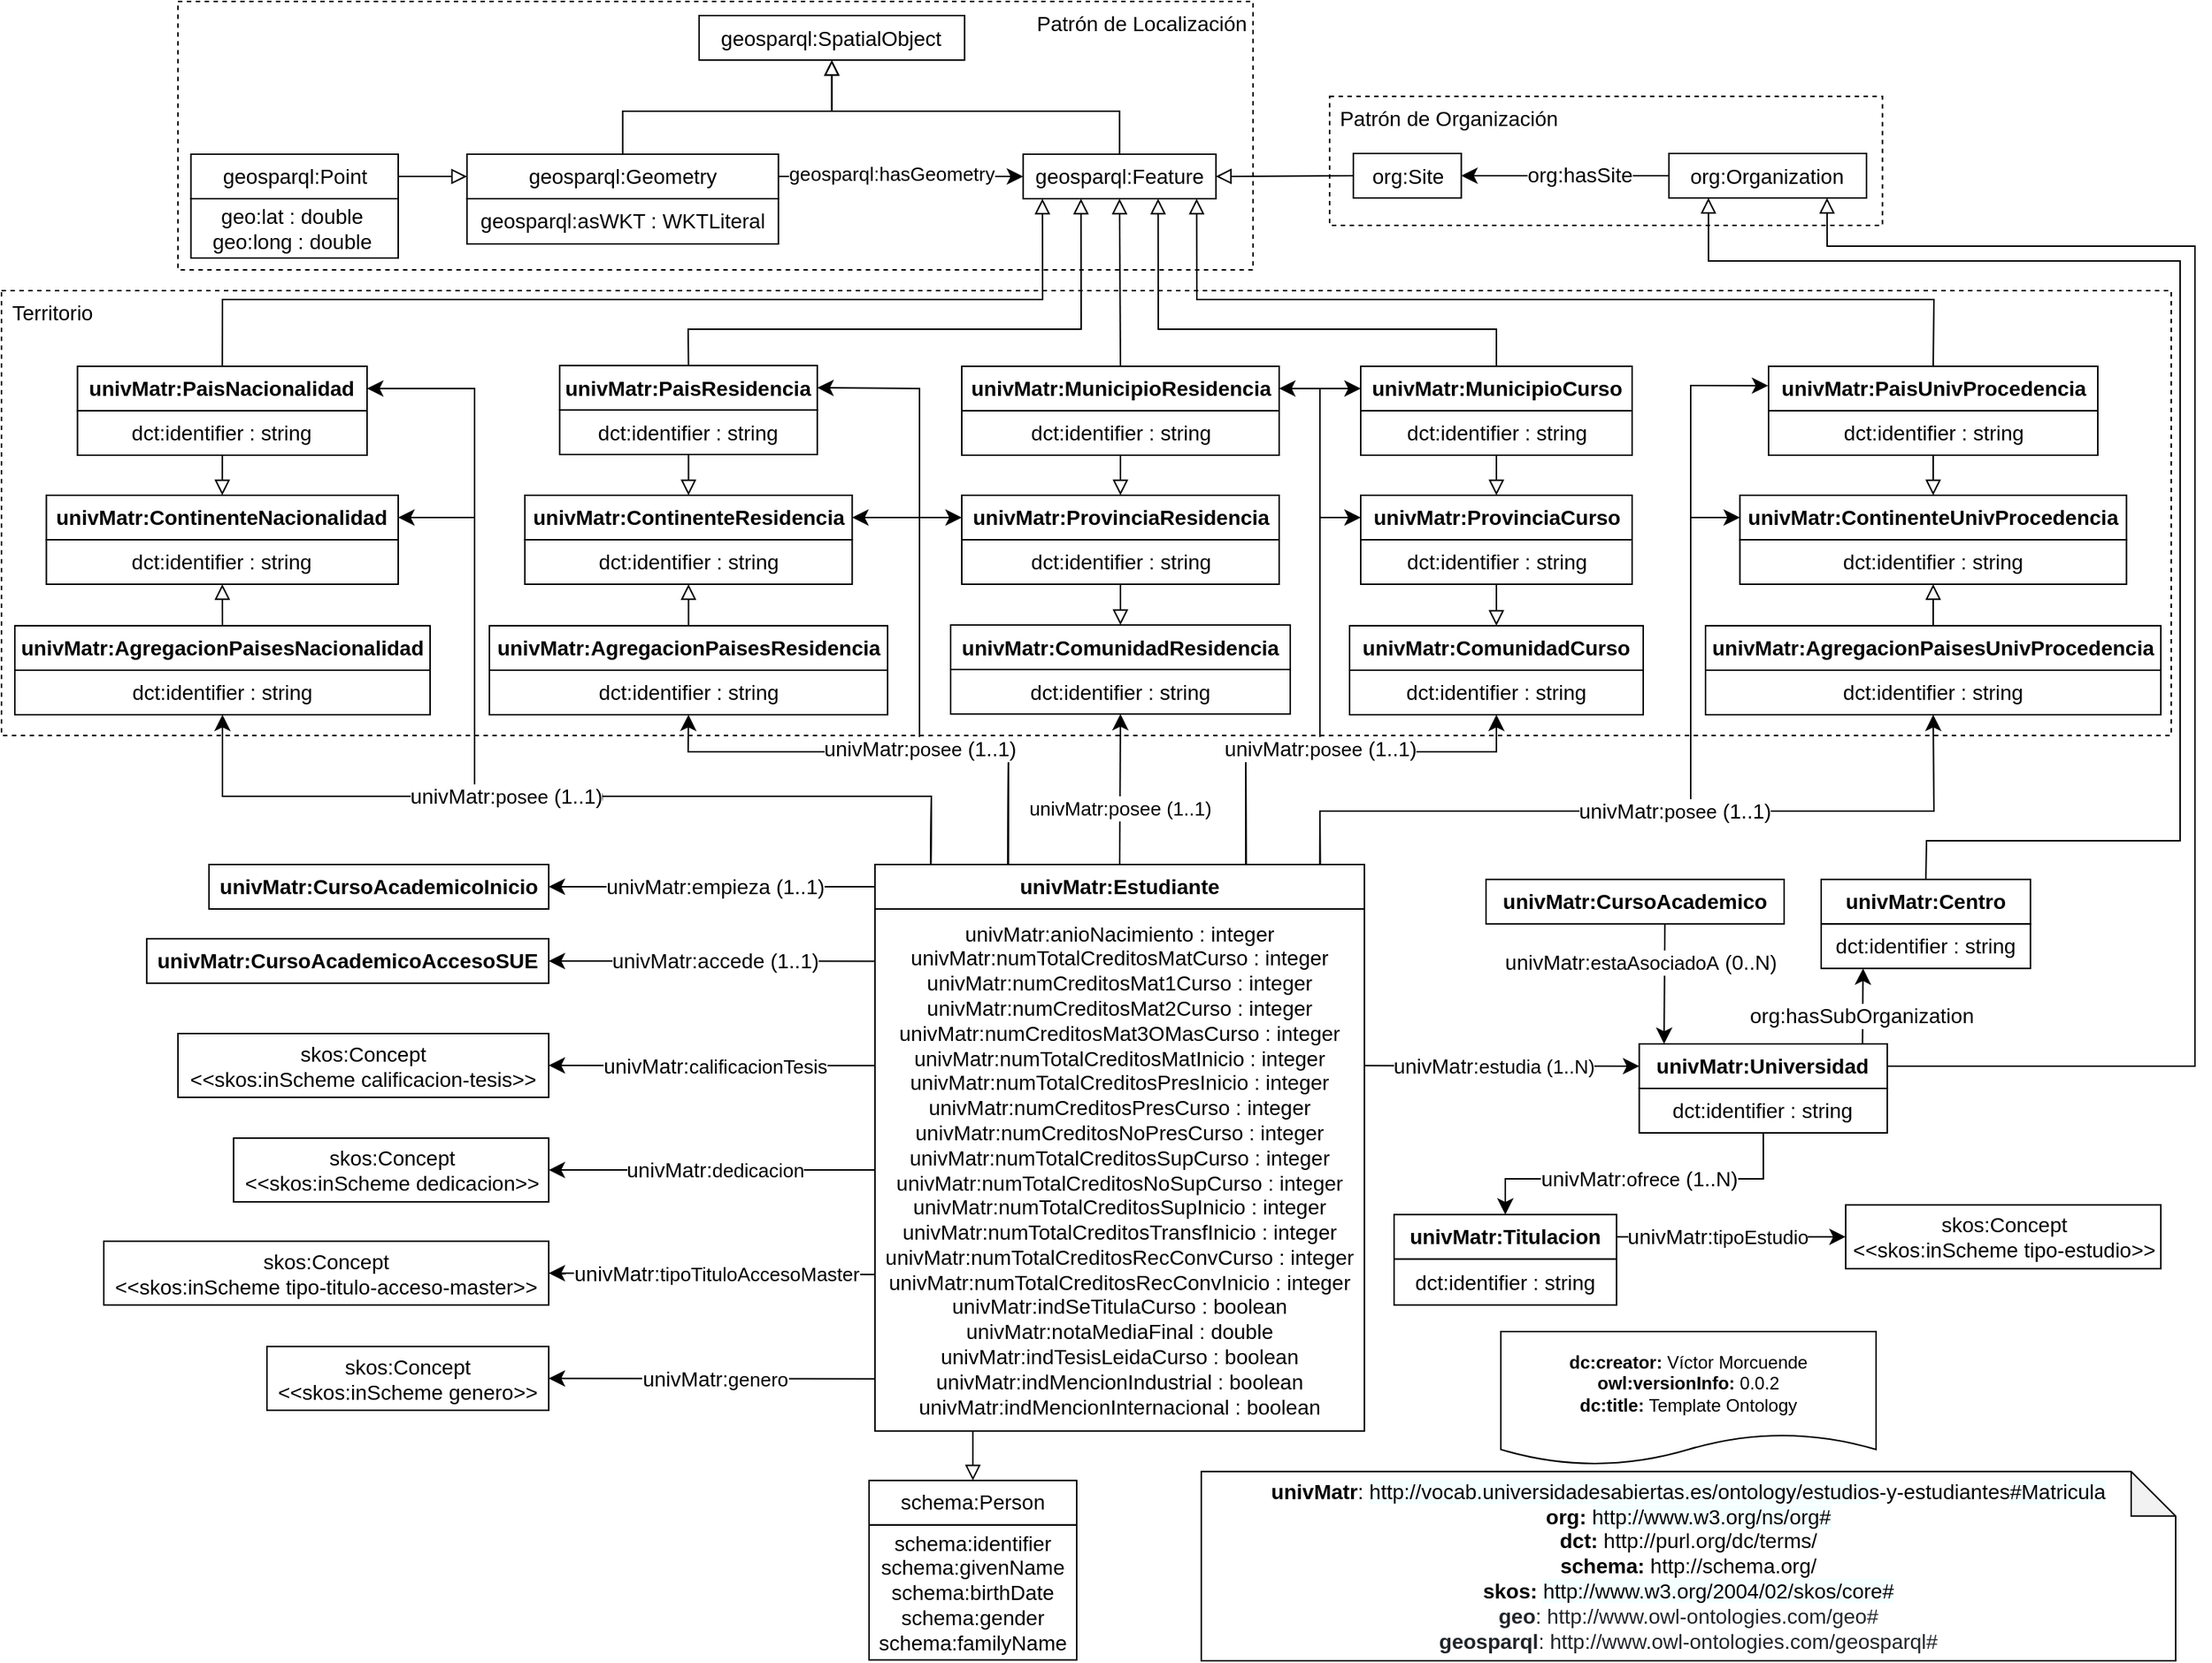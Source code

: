 <mxfile version="16.5.1" type="device"><diagram id="2xOe5xubepqIjJ3LcJC1" name="Page-1"><mxGraphModel dx="2084" dy="1131" grid="1" gridSize="10" guides="1" tooltips="1" connect="1" arrows="1" fold="1" page="1" pageScale="1" pageWidth="827" pageHeight="1169" math="0" shadow="0"><root><mxCell id="0"/><mxCell id="1" parent="0"/><mxCell id="tCUEVHxepWvSsO0FmJBN-13" value="&lt;div&gt;&lt;b&gt;dc:creator:&lt;/b&gt;&amp;nbsp;Víctor Morcuende&lt;/div&gt;&lt;div&gt;&lt;b&gt;owl:versionInfo:&lt;/b&gt; 0.0.2&lt;/div&gt;&lt;div&gt;&lt;b&gt;dc:title:&lt;/b&gt; Template Ontology&lt;/div&gt;" style="shape=document;whiteSpace=wrap;html=1;boundedLbl=1;labelBackgroundColor=#ffffff;strokeColor=#000000;fontSize=12;fontColor=#000000;size=0.233;fillColor=none;" parent="1" vertex="1"><mxGeometry x="1072" y="922" width="253" height="90" as="geometry"/></mxCell><mxCell id="tCUEVHxepWvSsO0FmJBN-14" value="&lt;div&gt;&lt;div&gt;&lt;div&gt;&lt;div&gt;&lt;div&gt;&lt;b&gt;univMatr&lt;/b&gt;:&amp;nbsp;&lt;span style=&quot;background-color: rgb(244 , 255 , 255)&quot;&gt;http://vocab.universidadesabiertas.es/ontology/estudios&lt;/span&gt;-y-estudiantes&lt;span style=&quot;background-color: rgb(244 , 255 , 255)&quot;&gt;#Matricula&lt;/span&gt;&lt;/div&gt;&lt;/div&gt;&lt;/div&gt;&lt;/div&gt;&lt;/div&gt;&lt;div&gt;&lt;div&gt;&lt;b&gt;org:&amp;nbsp;&lt;/b&gt;&lt;span style=&quot;background-color: rgb(244 , 255 , 255)&quot;&gt;http://www.w3.org/ns/org#&lt;/span&gt;&lt;br&gt;&lt;/div&gt;&lt;div&gt;&lt;div&gt;&lt;b&gt;dct:&amp;nbsp;&lt;/b&gt;http://purl.org/dc/terms/&lt;br&gt;&lt;/div&gt;&lt;div&gt;&lt;b&gt;schema:&lt;/b&gt; http://schema.org/&lt;/div&gt;&lt;div&gt;&lt;b&gt;skos:&amp;nbsp;&lt;/b&gt;&lt;span style=&quot;background-color: rgb(244 , 255 , 255)&quot;&gt;http://www.w3.org/2004/02/skos/core#&lt;/span&gt;&lt;br&gt;&lt;/div&gt;&lt;div&gt;&lt;/div&gt;&lt;span style=&quot;text-align: left&quot;&gt;&lt;div style=&quot;text-align: center&quot;&gt;&lt;span style=&quot;color: rgb(33 , 37 , 41) ; box-sizing: border-box&quot;&gt;&lt;b&gt;geo&lt;/b&gt;:&amp;nbsp;&lt;/span&gt;&lt;span style=&quot;color: rgb(33 , 37 , 41)&quot;&gt;http://www.owl-ontologies.com/geo#&lt;/span&gt;&lt;br&gt;&lt;/div&gt;&lt;/span&gt;&lt;div&gt;&lt;span style=&quot;color: rgb(33 , 37 , 41) ; box-sizing: border-box&quot;&gt;&lt;b&gt;geosparql&lt;/b&gt;:&amp;nbsp;&lt;/span&gt;&lt;span style=&quot;color: rgb(33 , 37 , 41)&quot;&gt;http://www.owl-ontologies.com/geosparql#&lt;/span&gt;&lt;/div&gt;&lt;/div&gt;&lt;/div&gt;" style="shape=note;whiteSpace=wrap;html=1;backgroundOutline=1;darkOpacity=0.05;fontSize=14;fillColor=none;align=center;" parent="1" vertex="1"><mxGeometry x="870" y="1016.41" width="657" height="127.59" as="geometry"/></mxCell><mxCell id="tCUEVHxepWvSsO0FmJBN-36" value="dct:identifier : string" style="rounded=0;whiteSpace=wrap;html=1;snapToPoint=1;points=[[0.1,0],[0.2,0],[0.3,0],[0.4,0],[0.5,0],[0.6,0],[0.7,0],[0.8,0],[0.9,0],[0,0.1],[0,0.3],[0,0.5],[0,0.7],[0,0.9],[0.1,1],[0.2,1],[0.3,1],[0.4,1],[0.5,1],[0.6,1],[0.7,1],[0.8,1],[0.9,1],[1,0.1],[1,0.3],[1,0.5],[1,0.7],[1,0.9]];fontFamily=Helvetica;fontSize=14;fillColor=none;" parent="1" vertex="1"><mxGeometry x="1165.31" y="758" width="167.25" height="30" as="geometry"/></mxCell><mxCell id="tCUEVHxepWvSsO0FmJBN-37" value="&lt;b&gt;univMatr&lt;/b&gt;&lt;b&gt;:Universidad&lt;/b&gt;" style="rounded=0;whiteSpace=wrap;html=1;snapToPoint=1;points=[[0.1,0],[0.2,0],[0.3,0],[0.4,0],[0.5,0],[0.6,0],[0.7,0],[0.8,0],[0.9,0],[0,0.1],[0,0.3],[0,0.5],[0,0.7],[0,0.9],[0.1,1],[0.2,1],[0.3,1],[0.4,1],[0.5,1],[0.6,1],[0.7,1],[0.8,1],[0.9,1],[1,0.1],[1,0.3],[1,0.5],[1,0.7],[1,0.9]];fontFamily=Helvetica;fontSize=14;fillColor=none;" parent="1" vertex="1"><mxGeometry x="1165.31" y="728" width="167.25" height="30" as="geometry"/></mxCell><mxCell id="tCUEVHxepWvSsO0FmJBN-38" value="&lt;span style=&quot;background-color: rgb(255 , 255 , 255)&quot;&gt;&lt;b&gt;univMatr&lt;/b&gt;&lt;/span&gt;&lt;b&gt;:CursoAcademico&lt;/b&gt;" style="rounded=0;whiteSpace=wrap;html=1;snapToPoint=1;points=[[0.1,0],[0.2,0],[0.3,0],[0.4,0],[0.5,0],[0.6,0],[0.7,0],[0.8,0],[0.9,0],[0,0.1],[0,0.3],[0,0.5],[0,0.7],[0,0.9],[0.1,1],[0.2,1],[0.3,1],[0.4,1],[0.5,1],[0.6,1],[0.7,1],[0.8,1],[0.9,1],[1,0.1],[1,0.3],[1,0.5],[1,0.7],[1,0.9]];fontFamily=Helvetica;fontSize=14;fillColor=none;" parent="1" vertex="1"><mxGeometry x="1062" y="617.09" width="201" height="30" as="geometry"/></mxCell><mxCell id="tCUEVHxepWvSsO0FmJBN-49" value="" style="endArrow=classic;html=1;endSize=8;arcSize=0;rounded=0;fontFamily=Helvetica;fontSize=14;entryX=0.1;entryY=0;entryDx=0;entryDy=0;exitX=0.6;exitY=1;exitDx=0;exitDy=0;" parent="1" source="tCUEVHxepWvSsO0FmJBN-38" target="tCUEVHxepWvSsO0FmJBN-37" edge="1"><mxGeometry width="50" height="50" relative="1" as="geometry"><mxPoint x="1140" y="637.09" as="sourcePoint"/><mxPoint x="1131" y="707.09" as="targetPoint"/></mxGeometry></mxCell><mxCell id="tCUEVHxepWvSsO0FmJBN-50" value="univMatr:&lt;span style=&quot;font-size: 13px&quot;&gt;estaAsociadoA&lt;/span&gt;&amp;nbsp;(0..N)&lt;span style=&quot;background-color: rgb(248 , 249 , 250)&quot;&gt;&lt;br&gt;&lt;/span&gt;" style="text;html=1;align=center;verticalAlign=middle;resizable=0;points=[];labelBackgroundColor=#ffffff;fontFamily=Helvetica;fontSize=14;fillColor=none;" parent="tCUEVHxepWvSsO0FmJBN-49" vertex="1" connectable="0"><mxGeometry x="-0.127" relative="1" as="geometry"><mxPoint x="-17" y="-10" as="offset"/></mxGeometry></mxCell><mxCell id="ZlJzXLN4EzY_8a-hjWOG-3" value="" style="endArrow=classic;html=1;entryX=0.5;entryY=0;entryDx=0;entryDy=0;endSize=8;arcSize=0;rounded=0;fontFamily=Helvetica;fontSize=14;exitX=0.5;exitY=1;exitDx=0;exitDy=0;" parent="1" source="tCUEVHxepWvSsO0FmJBN-36" target="EnRPRyqZ5fG0sLSOzJN--2" edge="1"><mxGeometry width="50" height="50" relative="1" as="geometry"><mxPoint x="731" y="1097.09" as="sourcePoint"/><mxPoint x="951" y="1068.59" as="targetPoint"/><Array as="points"><mxPoint x="1249" y="819"/><mxPoint x="1075" y="819"/></Array></mxGeometry></mxCell><mxCell id="ZlJzXLN4EzY_8a-hjWOG-4" value="univMatr:&lt;font size=&quot;2&quot;&gt;ofrece&lt;/font&gt;&amp;nbsp;(1..N)&lt;span style=&quot;background-color: rgb(248 , 249 , 250)&quot;&gt;&lt;br&gt;&lt;/span&gt;" style="text;html=1;align=center;verticalAlign=middle;resizable=0;points=[];labelBackgroundColor=#ffffff;fontFamily=Helvetica;fontSize=14;fillColor=none;" parent="ZlJzXLN4EzY_8a-hjWOG-3" vertex="1" connectable="0"><mxGeometry x="-0.127" relative="1" as="geometry"><mxPoint x="-15" as="offset"/></mxGeometry></mxCell><mxCell id="T8r4zgksqLjQ40M8YMDs-1" value="&lt;span style=&quot;background-color: rgb(255 , 255 , 255)&quot;&gt;&lt;b&gt;univMatr&lt;/b&gt;&lt;/span&gt;&lt;b&gt;:CursoAcademicoAccesoSUE&lt;/b&gt;" style="rounded=0;whiteSpace=wrap;html=1;snapToPoint=1;points=[[0.1,0],[0.2,0],[0.3,0],[0.4,0],[0.5,0],[0.6,0],[0.7,0],[0.8,0],[0.9,0],[0,0.1],[0,0.3],[0,0.5],[0,0.7],[0,0.9],[0.1,1],[0.2,1],[0.3,1],[0.4,1],[0.5,1],[0.6,1],[0.7,1],[0.8,1],[0.9,1],[1,0.1],[1,0.3],[1,0.5],[1,0.7],[1,0.9]];fontFamily=Helvetica;fontSize=14;fillColor=none;" parent="1" vertex="1"><mxGeometry x="158.93" y="657.09" width="271.07" height="30" as="geometry"/></mxCell><mxCell id="T8r4zgksqLjQ40M8YMDs-2" value="&lt;span style=&quot;background-color: rgb(255 , 255 , 255)&quot;&gt;&lt;b&gt;univMatr&lt;/b&gt;&lt;/span&gt;&lt;b&gt;:CursoAcademicoInicio&lt;/b&gt;" style="rounded=0;whiteSpace=wrap;html=1;snapToPoint=1;points=[[0.1,0],[0.2,0],[0.3,0],[0.4,0],[0.5,0],[0.6,0],[0.7,0],[0.8,0],[0.9,0],[0,0.1],[0,0.3],[0,0.5],[0,0.7],[0,0.9],[0.1,1],[0.2,1],[0.3,1],[0.4,1],[0.5,1],[0.6,1],[0.7,1],[0.8,1],[0.9,1],[1,0.1],[1,0.3],[1,0.5],[1,0.7],[1,0.9]];fontFamily=Helvetica;fontSize=14;fillColor=none;" parent="1" vertex="1"><mxGeometry x="200.89" y="607.0" width="229.11" height="30" as="geometry"/></mxCell><mxCell id="T8r4zgksqLjQ40M8YMDs-3" value="dct:identifier : string" style="rounded=0;whiteSpace=wrap;html=1;snapToPoint=1;points=[[0.1,0],[0.2,0],[0.3,0],[0.4,0],[0.5,0],[0.6,0],[0.7,0],[0.8,0],[0.9,0],[0,0.1],[0,0.3],[0,0.5],[0,0.7],[0,0.9],[0.1,1],[0.2,1],[0.3,1],[0.4,1],[0.5,1],[0.6,1],[0.7,1],[0.8,1],[0.9,1],[1,0.1],[1,0.3],[1,0.5],[1,0.7],[1,0.9]];fontFamily=Helvetica;fontSize=14;fillColor=none;" parent="1" vertex="1"><mxGeometry x="112.26" y="301" width="195.24" height="30" as="geometry"/></mxCell><mxCell id="T8r4zgksqLjQ40M8YMDs-4" value="&lt;span style=&quot;background-color: rgb(255 , 255 , 255)&quot;&gt;&lt;b&gt;univMatr&lt;/b&gt;&lt;/span&gt;&lt;b&gt;:PaisNacionalidad&lt;/b&gt;" style="rounded=0;whiteSpace=wrap;html=1;snapToPoint=1;points=[[0.1,0],[0.2,0],[0.3,0],[0.4,0],[0.5,0],[0.6,0],[0.7,0],[0.8,0],[0.9,0],[0,0.1],[0,0.3],[0,0.5],[0,0.7],[0,0.9],[0.1,1],[0.2,1],[0.3,1],[0.4,1],[0.5,1],[0.6,1],[0.7,1],[0.8,1],[0.9,1],[1,0.1],[1,0.3],[1,0.5],[1,0.7],[1,0.9]];fontFamily=Helvetica;fontSize=14;fillColor=none;" parent="1" vertex="1"><mxGeometry x="112.26" y="271" width="195.24" height="30" as="geometry"/></mxCell><mxCell id="T8r4zgksqLjQ40M8YMDs-36" value="" style="endArrow=block;html=1;fontColor=#000099;endFill=0;endSize=8;arcSize=0;rounded=0;entryX=0.1;entryY=1;entryDx=0;entryDy=0;exitX=0.5;exitY=0;exitDx=0;exitDy=0;" parent="1" source="T8r4zgksqLjQ40M8YMDs-4" target="w2wobLn4Vfgo2VGlORHV-44" edge="1"><mxGeometry width="50" height="50" relative="1" as="geometry"><mxPoint x="306.76" y="412" as="sourcePoint"/><mxPoint x="743.9" y="158" as="targetPoint"/><Array as="points"><mxPoint x="210" y="226"/><mxPoint x="763" y="226"/></Array></mxGeometry></mxCell><mxCell id="T8r4zgksqLjQ40M8YMDs-39" value="dct:identifier : string" style="rounded=0;whiteSpace=wrap;html=1;snapToPoint=1;points=[[0.1,0],[0.2,0],[0.3,0],[0.4,0],[0.5,0],[0.6,0],[0.7,0],[0.8,0],[0.9,0],[0,0.1],[0,0.3],[0,0.5],[0,0.7],[0,0.9],[0.1,1],[0.2,1],[0.3,1],[0.4,1],[0.5,1],[0.6,1],[0.7,1],[0.8,1],[0.9,1],[1,0.1],[1,0.3],[1,0.5],[1,0.7],[1,0.9]];fontFamily=Helvetica;fontSize=14;fillColor=none;" parent="1" vertex="1"><mxGeometry x="91.26" y="388" width="237.25" height="30" as="geometry"/></mxCell><mxCell id="T8r4zgksqLjQ40M8YMDs-40" value="&lt;span style=&quot;background-color: rgb(255 , 255 , 255)&quot;&gt;&lt;b&gt;univMatr&lt;/b&gt;&lt;/span&gt;&lt;b&gt;:ContinenteNacionalidad&lt;/b&gt;" style="rounded=0;whiteSpace=wrap;html=1;snapToPoint=1;points=[[0.1,0],[0.2,0],[0.3,0],[0.4,0],[0.5,0],[0.6,0],[0.7,0],[0.8,0],[0.9,0],[0,0.1],[0,0.3],[0,0.5],[0,0.7],[0,0.9],[0.1,1],[0.2,1],[0.3,1],[0.4,1],[0.5,1],[0.6,1],[0.7,1],[0.8,1],[0.9,1],[1,0.1],[1,0.3],[1,0.5],[1,0.7],[1,0.9]];fontFamily=Helvetica;fontSize=14;fillColor=none;" parent="1" vertex="1"><mxGeometry x="91.26" y="358" width="237.25" height="30" as="geometry"/></mxCell><mxCell id="T8r4zgksqLjQ40M8YMDs-41" value="dct:identifier : string" style="rounded=0;whiteSpace=wrap;html=1;snapToPoint=1;points=[[0.1,0],[0.2,0],[0.3,0],[0.4,0],[0.5,0],[0.6,0],[0.7,0],[0.8,0],[0.9,0],[0,0.1],[0,0.3],[0,0.5],[0,0.7],[0,0.9],[0.1,1],[0.2,1],[0.3,1],[0.4,1],[0.5,1],[0.6,1],[0.7,1],[0.8,1],[0.9,1],[1,0.1],[1,0.3],[1,0.5],[1,0.7],[1,0.9]];fontFamily=Helvetica;fontSize=14;fillColor=none;" parent="1" vertex="1"><mxGeometry x="70" y="476" width="280" height="30" as="geometry"/></mxCell><mxCell id="T8r4zgksqLjQ40M8YMDs-42" value="&lt;span style=&quot;background-color: rgb(255 , 255 , 255)&quot;&gt;&lt;b&gt;univMatr&lt;/b&gt;&lt;/span&gt;&lt;b&gt;:AgregacionPaisesNacionalidad&lt;/b&gt;" style="rounded=0;whiteSpace=wrap;html=1;snapToPoint=1;points=[[0.1,0],[0.2,0],[0.3,0],[0.4,0],[0.5,0],[0.6,0],[0.7,0],[0.8,0],[0.9,0],[0,0.1],[0,0.3],[0,0.5],[0,0.7],[0,0.9],[0.1,1],[0.2,1],[0.3,1],[0.4,1],[0.5,1],[0.6,1],[0.7,1],[0.8,1],[0.9,1],[1,0.1],[1,0.3],[1,0.5],[1,0.7],[1,0.9]];fontFamily=Helvetica;fontSize=14;fillColor=none;" parent="1" vertex="1"><mxGeometry x="70" y="446" width="280" height="30" as="geometry"/></mxCell><mxCell id="T8r4zgksqLjQ40M8YMDs-43" value="dct:identifier : string" style="rounded=0;whiteSpace=wrap;html=1;snapToPoint=1;points=[[0.1,0],[0.2,0],[0.3,0],[0.4,0],[0.5,0],[0.6,0],[0.7,0],[0.8,0],[0.9,0],[0,0.1],[0,0.3],[0,0.5],[0,0.7],[0,0.9],[0.1,1],[0.2,1],[0.3,1],[0.4,1],[0.5,1],[0.6,1],[0.7,1],[0.8,1],[0.9,1],[1,0.1],[1,0.3],[1,0.5],[1,0.7],[1,0.9]];fontFamily=Helvetica;fontSize=14;fillColor=none;" parent="1" vertex="1"><mxGeometry x="437.36" y="300.5" width="173.76" height="30" as="geometry"/></mxCell><mxCell id="T8r4zgksqLjQ40M8YMDs-44" value="&lt;span style=&quot;background-color: rgb(255 , 255 , 255)&quot;&gt;&lt;b&gt;univMatr&lt;/b&gt;&lt;/span&gt;&lt;b&gt;:PaisResidencia&lt;/b&gt;" style="rounded=0;whiteSpace=wrap;html=1;snapToPoint=1;points=[[0.1,0],[0.2,0],[0.3,0],[0.4,0],[0.5,0],[0.6,0],[0.7,0],[0.8,0],[0.9,0],[0,0.1],[0,0.3],[0,0.5],[0,0.7],[0,0.9],[0.1,1],[0.2,1],[0.3,1],[0.4,1],[0.5,1],[0.6,1],[0.7,1],[0.8,1],[0.9,1],[1,0.1],[1,0.3],[1,0.5],[1,0.7],[1,0.9]];fontFamily=Helvetica;fontSize=14;fillColor=none;" parent="1" vertex="1"><mxGeometry x="437.36" y="270.5" width="173.76" height="30" as="geometry"/></mxCell><mxCell id="T8r4zgksqLjQ40M8YMDs-45" value="" style="endArrow=block;html=1;fontColor=#000099;endFill=0;endSize=8;arcSize=0;rounded=0;exitX=0.5;exitY=0;exitDx=0;exitDy=0;entryX=0.3;entryY=1;entryDx=0;entryDy=0;" parent="1" source="T8r4zgksqLjQ40M8YMDs-44" target="w2wobLn4Vfgo2VGlORHV-44" edge="1"><mxGeometry width="50" height="50" relative="1" as="geometry"><mxPoint x="746.76" y="402" as="sourcePoint"/><mxPoint x="779.7" y="158" as="targetPoint"/><Array as="points"><mxPoint x="524" y="246"/><mxPoint x="789" y="246"/></Array></mxGeometry></mxCell><mxCell id="T8r4zgksqLjQ40M8YMDs-46" value="dct:identifier : string" style="rounded=0;whiteSpace=wrap;html=1;snapToPoint=1;points=[[0.1,0],[0.2,0],[0.3,0],[0.4,0],[0.5,0],[0.6,0],[0.7,0],[0.8,0],[0.9,0],[0,0.1],[0,0.3],[0,0.5],[0,0.7],[0,0.9],[0.1,1],[0.2,1],[0.3,1],[0.4,1],[0.5,1],[0.6,1],[0.7,1],[0.8,1],[0.9,1],[1,0.1],[1,0.3],[1,0.5],[1,0.7],[1,0.9]];fontFamily=Helvetica;fontSize=14;fillColor=none;" parent="1" vertex="1"><mxGeometry x="413.87" y="388" width="220.75" height="30" as="geometry"/></mxCell><mxCell id="T8r4zgksqLjQ40M8YMDs-47" value="&lt;span style=&quot;background-color: rgb(255 , 255 , 255)&quot;&gt;&lt;b&gt;univMatr&lt;/b&gt;&lt;/span&gt;&lt;b&gt;:ContinenteR&lt;/b&gt;&lt;b&gt;esidencia&lt;/b&gt;" style="rounded=0;whiteSpace=wrap;html=1;snapToPoint=1;points=[[0.1,0],[0.2,0],[0.3,0],[0.4,0],[0.5,0],[0.6,0],[0.7,0],[0.8,0],[0.9,0],[0,0.1],[0,0.3],[0,0.5],[0,0.7],[0,0.9],[0.1,1],[0.2,1],[0.3,1],[0.4,1],[0.5,1],[0.6,1],[0.7,1],[0.8,1],[0.9,1],[1,0.1],[1,0.3],[1,0.5],[1,0.7],[1,0.9]];fontFamily=Helvetica;fontSize=14;fillColor=none;" parent="1" vertex="1"><mxGeometry x="413.87" y="358" width="220.75" height="30" as="geometry"/></mxCell><mxCell id="T8r4zgksqLjQ40M8YMDs-48" value="dct:identifier : string" style="rounded=0;whiteSpace=wrap;html=1;snapToPoint=1;points=[[0.1,0],[0.2,0],[0.3,0],[0.4,0],[0.5,0],[0.6,0],[0.7,0],[0.8,0],[0.9,0],[0,0.1],[0,0.3],[0,0.5],[0,0.7],[0,0.9],[0.1,1],[0.2,1],[0.3,1],[0.4,1],[0.5,1],[0.6,1],[0.7,1],[0.8,1],[0.9,1],[1,0.1],[1,0.3],[1,0.5],[1,0.7],[1,0.9]];fontFamily=Helvetica;fontSize=14;fillColor=none;" parent="1" vertex="1"><mxGeometry x="389.99" y="476" width="268.5" height="30" as="geometry"/></mxCell><mxCell id="T8r4zgksqLjQ40M8YMDs-49" value="&lt;span style=&quot;background-color: rgb(255 , 255 , 255)&quot;&gt;&lt;b&gt;univMatr&lt;/b&gt;&lt;/span&gt;&lt;b&gt;:AgregacionPaisesR&lt;/b&gt;&lt;b&gt;esidencia&lt;/b&gt;" style="rounded=0;whiteSpace=wrap;html=1;snapToPoint=1;points=[[0.1,0],[0.2,0],[0.3,0],[0.4,0],[0.5,0],[0.6,0],[0.7,0],[0.8,0],[0.9,0],[0,0.1],[0,0.3],[0,0.5],[0,0.7],[0,0.9],[0.1,1],[0.2,1],[0.3,1],[0.4,1],[0.5,1],[0.6,1],[0.7,1],[0.8,1],[0.9,1],[1,0.1],[1,0.3],[1,0.5],[1,0.7],[1,0.9]];fontFamily=Helvetica;fontSize=14;fillColor=none;" parent="1" vertex="1"><mxGeometry x="389.99" y="446" width="268.5" height="30" as="geometry"/></mxCell><mxCell id="T8r4zgksqLjQ40M8YMDs-50" value="dct:identifier : string" style="rounded=0;whiteSpace=wrap;html=1;snapToPoint=1;points=[[0.1,0],[0.2,0],[0.3,0],[0.4,0],[0.5,0],[0.6,0],[0.7,0],[0.8,0],[0.9,0],[0,0.1],[0,0.3],[0,0.5],[0,0.7],[0,0.9],[0.1,1],[0.2,1],[0.3,1],[0.4,1],[0.5,1],[0.6,1],[0.7,1],[0.8,1],[0.9,1],[1,0.1],[1,0.3],[1,0.5],[1,0.7],[1,0.9]];fontFamily=Helvetica;fontSize=14;fillColor=none;" parent="1" vertex="1"><mxGeometry x="701" y="475.5" width="229" height="30" as="geometry"/></mxCell><mxCell id="T8r4zgksqLjQ40M8YMDs-51" value="&lt;span style=&quot;background-color: rgb(255 , 255 , 255)&quot;&gt;&lt;b&gt;univMatr&lt;/b&gt;&lt;/span&gt;&lt;b&gt;:ComunidadR&lt;/b&gt;&lt;b&gt;esidencia&lt;/b&gt;" style="rounded=0;whiteSpace=wrap;html=1;snapToPoint=1;points=[[0.1,0],[0.2,0],[0.3,0],[0.4,0],[0.5,0],[0.6,0],[0.7,0],[0.8,0],[0.9,0],[0,0.1],[0,0.3],[0,0.5],[0,0.7],[0,0.9],[0.1,1],[0.2,1],[0.3,1],[0.4,1],[0.5,1],[0.6,1],[0.7,1],[0.8,1],[0.9,1],[1,0.1],[1,0.3],[1,0.5],[1,0.7],[1,0.9]];fontFamily=Helvetica;fontSize=14;fillColor=none;" parent="1" vertex="1"><mxGeometry x="701" y="445.5" width="229" height="30" as="geometry"/></mxCell><mxCell id="T8r4zgksqLjQ40M8YMDs-52" value="dct:identifier : string" style="rounded=0;whiteSpace=wrap;html=1;snapToPoint=1;points=[[0.1,0],[0.2,0],[0.3,0],[0.4,0],[0.5,0],[0.6,0],[0.7,0],[0.8,0],[0.9,0],[0,0.1],[0,0.3],[0,0.5],[0,0.7],[0,0.9],[0.1,1],[0.2,1],[0.3,1],[0.4,1],[0.5,1],[0.6,1],[0.7,1],[0.8,1],[0.9,1],[1,0.1],[1,0.3],[1,0.5],[1,0.7],[1,0.9]];fontFamily=Helvetica;fontSize=14;fillColor=none;" parent="1" vertex="1"><mxGeometry x="708.5" y="388" width="214" height="30" as="geometry"/></mxCell><mxCell id="T8r4zgksqLjQ40M8YMDs-53" value="&lt;span style=&quot;background-color: rgb(255 , 255 , 255)&quot;&gt;&lt;b&gt;univMatr&lt;/b&gt;&lt;/span&gt;&lt;b&gt;:ProvinciaR&lt;/b&gt;&lt;b&gt;esidencia&lt;/b&gt;" style="rounded=0;whiteSpace=wrap;html=1;snapToPoint=1;points=[[0.1,0],[0.2,0],[0.3,0],[0.4,0],[0.5,0],[0.6,0],[0.7,0],[0.8,0],[0.9,0],[0,0.1],[0,0.3],[0,0.5],[0,0.7],[0,0.9],[0.1,1],[0.2,1],[0.3,1],[0.4,1],[0.5,1],[0.6,1],[0.7,1],[0.8,1],[0.9,1],[1,0.1],[1,0.3],[1,0.5],[1,0.7],[1,0.9]];fontFamily=Helvetica;fontSize=14;fillColor=none;" parent="1" vertex="1"><mxGeometry x="708.5" y="358" width="214" height="30" as="geometry"/></mxCell><mxCell id="T8r4zgksqLjQ40M8YMDs-54" value="dct:identifier : string" style="rounded=0;whiteSpace=wrap;html=1;snapToPoint=1;points=[[0.1,0],[0.2,0],[0.3,0],[0.4,0],[0.5,0],[0.6,0],[0.7,0],[0.8,0],[0.9,0],[0,0.1],[0,0.3],[0,0.5],[0,0.7],[0,0.9],[0.1,1],[0.2,1],[0.3,1],[0.4,1],[0.5,1],[0.6,1],[0.7,1],[0.8,1],[0.9,1],[1,0.1],[1,0.3],[1,0.5],[1,0.7],[1,0.9]];fontFamily=Helvetica;fontSize=14;fillColor=none;" parent="1" vertex="1"><mxGeometry x="708.5" y="301" width="214" height="30" as="geometry"/></mxCell><mxCell id="T8r4zgksqLjQ40M8YMDs-55" value="&lt;span style=&quot;background-color: rgb(255 , 255 , 255)&quot;&gt;&lt;b&gt;univMatr&lt;/b&gt;&lt;/span&gt;&lt;b&gt;:MunicipioR&lt;/b&gt;&lt;b&gt;esidencia&lt;/b&gt;" style="rounded=0;whiteSpace=wrap;html=1;snapToPoint=1;points=[[0.1,0],[0.2,0],[0.3,0],[0.4,0],[0.5,0],[0.6,0],[0.7,0],[0.8,0],[0.9,0],[0,0.1],[0,0.3],[0,0.5],[0,0.7],[0,0.9],[0.1,1],[0.2,1],[0.3,1],[0.4,1],[0.5,1],[0.6,1],[0.7,1],[0.8,1],[0.9,1],[1,0.1],[1,0.3],[1,0.5],[1,0.7],[1,0.9]];fontFamily=Helvetica;fontSize=14;fillColor=none;" parent="1" vertex="1"><mxGeometry x="708.5" y="271" width="214" height="30" as="geometry"/></mxCell><mxCell id="T8r4zgksqLjQ40M8YMDs-56" value="" style="endArrow=block;html=1;fontColor=#000099;endFill=0;endSize=8;arcSize=0;rounded=0;entryX=0.9;entryY=1;entryDx=0;entryDy=0;exitX=0.5;exitY=0;exitDx=0;exitDy=0;" parent="1" source="T8r4zgksqLjQ40M8YMDs-101" target="w2wobLn4Vfgo2VGlORHV-44" edge="1"><mxGeometry width="50" height="50" relative="1" as="geometry"><mxPoint x="1564.25" y="342" as="sourcePoint"/><mxPoint x="887.1" y="158" as="targetPoint"/><Array as="points"><mxPoint x="1364" y="226"/><mxPoint x="867" y="226"/></Array></mxGeometry></mxCell><mxCell id="T8r4zgksqLjQ40M8YMDs-57" value="dct:identifier : string" style="rounded=0;whiteSpace=wrap;html=1;snapToPoint=1;points=[[0.1,0],[0.2,0],[0.3,0],[0.4,0],[0.5,0],[0.6,0],[0.7,0],[0.8,0],[0.9,0],[0,0.1],[0,0.3],[0,0.5],[0,0.7],[0,0.9],[0.1,1],[0.2,1],[0.3,1],[0.4,1],[0.5,1],[0.6,1],[0.7,1],[0.8,1],[0.9,1],[1,0.1],[1,0.3],[1,0.5],[1,0.7],[1,0.9]];fontFamily=Helvetica;fontSize=14;fillColor=none;" parent="1" vertex="1"><mxGeometry x="970" y="476" width="197.99" height="30" as="geometry"/></mxCell><mxCell id="T8r4zgksqLjQ40M8YMDs-58" value="&lt;span style=&quot;background-color: rgb(255 , 255 , 255)&quot;&gt;&lt;b&gt;univMatr&lt;/b&gt;&lt;/span&gt;&lt;b&gt;:ComunidadCurso&lt;/b&gt;" style="rounded=0;whiteSpace=wrap;html=1;snapToPoint=1;points=[[0.1,0],[0.2,0],[0.3,0],[0.4,0],[0.5,0],[0.6,0],[0.7,0],[0.8,0],[0.9,0],[0,0.1],[0,0.3],[0,0.5],[0,0.7],[0,0.9],[0.1,1],[0.2,1],[0.3,1],[0.4,1],[0.5,1],[0.6,1],[0.7,1],[0.8,1],[0.9,1],[1,0.1],[1,0.3],[1,0.5],[1,0.7],[1,0.9]];fontFamily=Helvetica;fontSize=14;fillColor=none;" parent="1" vertex="1"><mxGeometry x="970" y="446" width="197.99" height="30" as="geometry"/></mxCell><mxCell id="T8r4zgksqLjQ40M8YMDs-59" value="dct:identifier : string" style="rounded=0;whiteSpace=wrap;html=1;snapToPoint=1;points=[[0.1,0],[0.2,0],[0.3,0],[0.4,0],[0.5,0],[0.6,0],[0.7,0],[0.8,0],[0.9,0],[0,0.1],[0,0.3],[0,0.5],[0,0.7],[0,0.9],[0.1,1],[0.2,1],[0.3,1],[0.4,1],[0.5,1],[0.6,1],[0.7,1],[0.8,1],[0.9,1],[1,0.1],[1,0.3],[1,0.5],[1,0.7],[1,0.9]];fontFamily=Helvetica;fontSize=14;fillColor=none;" parent="1" vertex="1"><mxGeometry x="977.5" y="388" width="182.99" height="30" as="geometry"/></mxCell><mxCell id="T8r4zgksqLjQ40M8YMDs-60" value="&lt;span style=&quot;background-color: rgb(255 , 255 , 255)&quot;&gt;&lt;b&gt;univMatr&lt;/b&gt;&lt;/span&gt;&lt;b&gt;:ProvinciaCurso&lt;/b&gt;" style="rounded=0;whiteSpace=wrap;html=1;snapToPoint=1;points=[[0.1,0],[0.2,0],[0.3,0],[0.4,0],[0.5,0],[0.6,0],[0.7,0],[0.8,0],[0.9,0],[0,0.1],[0,0.3],[0,0.5],[0,0.7],[0,0.9],[0.1,1],[0.2,1],[0.3,1],[0.4,1],[0.5,1],[0.6,1],[0.7,1],[0.8,1],[0.9,1],[1,0.1],[1,0.3],[1,0.5],[1,0.7],[1,0.9]];fontFamily=Helvetica;fontSize=14;fillColor=none;" parent="1" vertex="1"><mxGeometry x="977.5" y="358" width="182.99" height="30" as="geometry"/></mxCell><mxCell id="T8r4zgksqLjQ40M8YMDs-61" value="dct:identifier : string" style="rounded=0;whiteSpace=wrap;html=1;snapToPoint=1;points=[[0.1,0],[0.2,0],[0.3,0],[0.4,0],[0.5,0],[0.6,0],[0.7,0],[0.8,0],[0.9,0],[0,0.1],[0,0.3],[0,0.5],[0,0.7],[0,0.9],[0.1,1],[0.2,1],[0.3,1],[0.4,1],[0.5,1],[0.6,1],[0.7,1],[0.8,1],[0.9,1],[1,0.1],[1,0.3],[1,0.5],[1,0.7],[1,0.9]];fontFamily=Helvetica;fontSize=14;fillColor=none;" parent="1" vertex="1"><mxGeometry x="977.5" y="301" width="182.99" height="30" as="geometry"/></mxCell><mxCell id="T8r4zgksqLjQ40M8YMDs-62" value="&lt;span style=&quot;background-color: rgb(255 , 255 , 255)&quot;&gt;&lt;b&gt;univMatr&lt;/b&gt;&lt;/span&gt;&lt;b&gt;:MunicipioCurso&lt;/b&gt;" style="rounded=0;whiteSpace=wrap;html=1;snapToPoint=1;points=[[0.1,0],[0.2,0],[0.3,0],[0.4,0],[0.5,0],[0.6,0],[0.7,0],[0.8,0],[0.9,0],[0,0.1],[0,0.3],[0,0.5],[0,0.7],[0,0.9],[0.1,1],[0.2,1],[0.3,1],[0.4,1],[0.5,1],[0.6,1],[0.7,1],[0.8,1],[0.9,1],[1,0.1],[1,0.3],[1,0.5],[1,0.7],[1,0.9]];fontFamily=Helvetica;fontSize=14;fillColor=none;" parent="1" vertex="1"><mxGeometry x="977.5" y="271" width="182.99" height="30" as="geometry"/></mxCell><mxCell id="T8r4zgksqLjQ40M8YMDs-63" value="" style="endArrow=block;html=1;fontColor=#000099;endFill=0;endSize=8;arcSize=0;rounded=0;entryX=0.7;entryY=1;entryDx=0;entryDy=0;exitX=0.5;exitY=0;exitDx=0;exitDy=0;" parent="1" source="T8r4zgksqLjQ40M8YMDs-62" target="w2wobLn4Vfgo2VGlORHV-44" edge="1"><mxGeometry width="50" height="50" relative="1" as="geometry"><mxPoint x="1259.25" y="332" as="sourcePoint"/><mxPoint x="851.3" y="158" as="targetPoint"/><Array as="points"><mxPoint x="1069" y="246"/><mxPoint x="841" y="246"/></Array></mxGeometry></mxCell><mxCell id="T8r4zgksqLjQ40M8YMDs-74" value="dct:identifier : string" style="rounded=0;whiteSpace=wrap;html=1;snapToPoint=1;points=[[0.1,0],[0.2,0],[0.3,0],[0.4,0],[0.5,0],[0.6,0],[0.7,0],[0.8,0],[0.9,0],[0,0.1],[0,0.3],[0,0.5],[0,0.7],[0,0.9],[0.1,1],[0.2,1],[0.3,1],[0.4,1],[0.5,1],[0.6,1],[0.7,1],[0.8,1],[0.9,1],[1,0.1],[1,0.3],[1,0.5],[1,0.7],[1,0.9]];fontFamily=Helvetica;fontSize=14;fillColor=none;" parent="1" vertex="1"><mxGeometry x="1288" y="647.09" width="141.13" height="30" as="geometry"/></mxCell><mxCell id="T8r4zgksqLjQ40M8YMDs-75" value="&lt;b&gt;univMatr&lt;/b&gt;&lt;b&gt;:Centro&lt;/b&gt;" style="rounded=0;whiteSpace=wrap;html=1;snapToPoint=1;points=[[0.1,0],[0.2,0],[0.3,0],[0.4,0],[0.5,0],[0.6,0],[0.7,0],[0.8,0],[0.9,0],[0,0.1],[0,0.3],[0,0.5],[0,0.7],[0,0.9],[0.1,1],[0.2,1],[0.3,1],[0.4,1],[0.5,1],[0.6,1],[0.7,1],[0.8,1],[0.9,1],[1,0.1],[1,0.3],[1,0.5],[1,0.7],[1,0.9]];fontFamily=Helvetica;fontSize=14;fillColor=none;" parent="1" vertex="1"><mxGeometry x="1288" y="617.09" width="141.13" height="30" as="geometry"/></mxCell><mxCell id="T8r4zgksqLjQ40M8YMDs-76" value="" style="endArrow=classic;html=1;endSize=8;arcSize=0;rounded=0;fontFamily=Helvetica;fontSize=14;entryX=0.2;entryY=1;entryDx=0;entryDy=0;exitX=0.9;exitY=0;exitDx=0;exitDy=0;" parent="1" source="tCUEVHxepWvSsO0FmJBN-37" target="T8r4zgksqLjQ40M8YMDs-74" edge="1"><mxGeometry width="50" height="50" relative="1" as="geometry"><mxPoint x="917.94" y="597.09" as="sourcePoint"/><mxPoint x="1129.94" y="626.59" as="targetPoint"/></mxGeometry></mxCell><mxCell id="T8r4zgksqLjQ40M8YMDs-77" value="&lt;div&gt;org:hasSubOrganization&lt;/div&gt;" style="text;html=1;align=center;verticalAlign=middle;resizable=0;points=[];labelBackgroundColor=#ffffff;fontFamily=Helvetica;fontSize=14;fillColor=none;" parent="T8r4zgksqLjQ40M8YMDs-76" vertex="1" connectable="0"><mxGeometry x="-0.127" relative="1" as="geometry"><mxPoint x="-1" y="3" as="offset"/></mxGeometry></mxCell><mxCell id="T8r4zgksqLjQ40M8YMDs-100" value="dct:identifier : string" style="rounded=0;whiteSpace=wrap;html=1;snapToPoint=1;points=[[0.1,0],[0.2,0],[0.3,0],[0.4,0],[0.5,0],[0.6,0],[0.7,0],[0.8,0],[0.9,0],[0,0.1],[0,0.3],[0,0.5],[0,0.7],[0,0.9],[0.1,1],[0.2,1],[0.3,1],[0.4,1],[0.5,1],[0.6,1],[0.7,1],[0.8,1],[0.9,1],[1,0.1],[1,0.3],[1,0.5],[1,0.7],[1,0.9]];fontFamily=Helvetica;fontSize=14;fillColor=none;" parent="1" vertex="1"><mxGeometry x="1252.51" y="301" width="222" height="30" as="geometry"/></mxCell><mxCell id="T8r4zgksqLjQ40M8YMDs-101" value="&lt;b&gt;univMatr&lt;/b&gt;&lt;b&gt;:PaisUnivProcedencia&lt;/b&gt;" style="rounded=0;whiteSpace=wrap;html=1;snapToPoint=1;points=[[0.1,0],[0.2,0],[0.3,0],[0.4,0],[0.5,0],[0.6,0],[0.7,0],[0.8,0],[0.9,0],[0,0.1],[0,0.3],[0,0.5],[0,0.7],[0,0.9],[0.1,1],[0.2,1],[0.3,1],[0.4,1],[0.5,1],[0.6,1],[0.7,1],[0.8,1],[0.9,1],[1,0.1],[1,0.3],[1,0.5],[1,0.7],[1,0.9]];fontFamily=Helvetica;fontSize=14;fillColor=none;" parent="1" vertex="1"><mxGeometry x="1252.51" y="271" width="222" height="30" as="geometry"/></mxCell><mxCell id="T8r4zgksqLjQ40M8YMDs-102" value="" style="endArrow=block;html=1;fontColor=#000099;endFill=0;endSize=8;arcSize=0;rounded=0;entryX=0.5;entryY=1;entryDx=0;entryDy=0;exitX=0.5;exitY=0;exitDx=0;exitDy=0;" parent="1" source="T8r4zgksqLjQ40M8YMDs-55" target="w2wobLn4Vfgo2VGlORHV-44" edge="1"><mxGeometry width="50" height="50" relative="1" as="geometry"><mxPoint x="889.25" y="342" as="sourcePoint"/><mxPoint x="815.5" y="158" as="targetPoint"/></mxGeometry></mxCell><mxCell id="T8r4zgksqLjQ40M8YMDs-103" value="dct:identifier : string" style="rounded=0;whiteSpace=wrap;html=1;snapToPoint=1;points=[[0.1,0],[0.2,0],[0.3,0],[0.4,0],[0.5,0],[0.6,0],[0.7,0],[0.8,0],[0.9,0],[0,0.1],[0,0.3],[0,0.5],[0,0.7],[0,0.9],[0.1,1],[0.2,1],[0.3,1],[0.4,1],[0.5,1],[0.6,1],[0.7,1],[0.8,1],[0.9,1],[1,0.1],[1,0.3],[1,0.5],[1,0.7],[1,0.9]];fontFamily=Helvetica;fontSize=14;fillColor=none;" parent="1" vertex="1"><mxGeometry x="1233.19" y="388" width="260.63" height="30" as="geometry"/></mxCell><mxCell id="T8r4zgksqLjQ40M8YMDs-104" value="&lt;b&gt;univMatr&lt;/b&gt;&lt;b&gt;:ContinenteUnivProcedencia&lt;/b&gt;" style="rounded=0;whiteSpace=wrap;html=1;snapToPoint=1;points=[[0.1,0],[0.2,0],[0.3,0],[0.4,0],[0.5,0],[0.6,0],[0.7,0],[0.8,0],[0.9,0],[0,0.1],[0,0.3],[0,0.5],[0,0.7],[0,0.9],[0.1,1],[0.2,1],[0.3,1],[0.4,1],[0.5,1],[0.6,1],[0.7,1],[0.8,1],[0.9,1],[1,0.1],[1,0.3],[1,0.5],[1,0.7],[1,0.9]];fontFamily=Helvetica;fontSize=14;fillColor=none;" parent="1" vertex="1"><mxGeometry x="1233.19" y="358" width="260.63" height="30" as="geometry"/></mxCell><mxCell id="T8r4zgksqLjQ40M8YMDs-105" value="dct:identifier : string" style="rounded=0;whiteSpace=wrap;html=1;snapToPoint=1;points=[[0.1,0],[0.2,0],[0.3,0],[0.4,0],[0.5,0],[0.6,0],[0.7,0],[0.8,0],[0.9,0],[0,0.1],[0,0.3],[0,0.5],[0,0.7],[0,0.9],[0.1,1],[0.2,1],[0.3,1],[0.4,1],[0.5,1],[0.6,1],[0.7,1],[0.8,1],[0.9,1],[1,0.1],[1,0.3],[1,0.5],[1,0.7],[1,0.9]];fontFamily=Helvetica;fontSize=14;fillColor=none;" parent="1" vertex="1"><mxGeometry x="1210" y="476" width="307" height="30" as="geometry"/></mxCell><mxCell id="T8r4zgksqLjQ40M8YMDs-106" value="&lt;b&gt;univMatr&lt;/b&gt;&lt;b&gt;:AgregacionPaisesUnivProcedencia&lt;/b&gt;" style="rounded=0;whiteSpace=wrap;html=1;snapToPoint=1;points=[[0.1,0],[0.2,0],[0.3,0],[0.4,0],[0.5,0],[0.6,0],[0.7,0],[0.8,0],[0.9,0],[0,0.1],[0,0.3],[0,0.5],[0,0.7],[0,0.9],[0.1,1],[0.2,1],[0.3,1],[0.4,1],[0.5,1],[0.6,1],[0.7,1],[0.8,1],[0.9,1],[1,0.1],[1,0.3],[1,0.5],[1,0.7],[1,0.9]];fontFamily=Helvetica;fontSize=14;fillColor=none;" parent="1" vertex="1"><mxGeometry x="1210" y="446" width="307" height="30" as="geometry"/></mxCell><mxCell id="w0gb7Vealn2yW2zDLWDL-5" value="" style="endArrow=block;html=1;fontColor=#000099;exitX=0.5;exitY=1;exitDx=0;exitDy=0;endFill=0;entryX=0.5;entryY=0;entryDx=0;entryDy=0;endSize=8;arcSize=0;rounded=0;" parent="1" source="T8r4zgksqLjQ40M8YMDs-43" target="T8r4zgksqLjQ40M8YMDs-47" edge="1"><mxGeometry width="50" height="50" relative="1" as="geometry"><mxPoint x="185.375" y="346.5" as="sourcePoint"/><mxPoint x="185.37" y="385.5" as="targetPoint"/></mxGeometry></mxCell><mxCell id="w0gb7Vealn2yW2zDLWDL-7" value="" style="endArrow=block;html=1;fontColor=#000099;exitX=0.5;exitY=1;exitDx=0;exitDy=0;endFill=0;endSize=8;arcSize=0;rounded=0;" parent="1" source="T8r4zgksqLjQ40M8YMDs-100" target="T8r4zgksqLjQ40M8YMDs-104" edge="1"><mxGeometry width="50" height="50" relative="1" as="geometry"><mxPoint x="1318.505" y="347" as="sourcePoint"/><mxPoint x="1318.5" y="386" as="targetPoint"/></mxGeometry></mxCell><mxCell id="w0gb7Vealn2yW2zDLWDL-10" value="" style="endArrow=block;html=1;fontColor=#000099;exitX=0.5;exitY=1;exitDx=0;exitDy=0;endFill=0;endSize=8;arcSize=0;rounded=0;entryX=0.5;entryY=0;entryDx=0;entryDy=0;" parent="1" source="T8r4zgksqLjQ40M8YMDs-54" target="T8r4zgksqLjQ40M8YMDs-53" edge="1"><mxGeometry width="50" height="50" relative="1" as="geometry"><mxPoint x="453.74" y="347" as="sourcePoint"/><mxPoint x="454.016" y="386.095" as="targetPoint"/></mxGeometry></mxCell><mxCell id="w0gb7Vealn2yW2zDLWDL-11" value="" style="endArrow=block;html=1;fontColor=#000099;exitX=0.5;exitY=1;exitDx=0;exitDy=0;endFill=0;endSize=8;arcSize=0;rounded=0;entryX=0.5;entryY=0;entryDx=0;entryDy=0;" parent="1" source="T8r4zgksqLjQ40M8YMDs-52" target="T8r4zgksqLjQ40M8YMDs-51" edge="1"><mxGeometry width="50" height="50" relative="1" as="geometry"><mxPoint x="826" y="347" as="sourcePoint"/><mxPoint x="826" y="386" as="targetPoint"/></mxGeometry></mxCell><mxCell id="w0gb7Vealn2yW2zDLWDL-12" value="" style="endArrow=block;html=1;fontColor=#000099;exitX=0.5;exitY=1;exitDx=0;exitDy=0;endFill=0;endSize=8;arcSize=0;rounded=0;entryX=0.5;entryY=0;entryDx=0;entryDy=0;" parent="1" source="T8r4zgksqLjQ40M8YMDs-61" target="T8r4zgksqLjQ40M8YMDs-60" edge="1"><mxGeometry width="50" height="50" relative="1" as="geometry"><mxPoint x="765.76" y="347" as="sourcePoint"/><mxPoint x="765.76" y="386" as="targetPoint"/></mxGeometry></mxCell><mxCell id="w0gb7Vealn2yW2zDLWDL-13" value="" style="endArrow=block;html=1;fontColor=#000099;exitX=0.5;exitY=1;exitDx=0;exitDy=0;endFill=0;endSize=8;arcSize=0;rounded=0;entryX=0.5;entryY=0;entryDx=0;entryDy=0;" parent="1" source="T8r4zgksqLjQ40M8YMDs-59" target="T8r4zgksqLjQ40M8YMDs-58" edge="1"><mxGeometry width="50" height="50" relative="1" as="geometry"><mxPoint x="1081.51" y="347" as="sourcePoint"/><mxPoint x="1216.49" y="457" as="targetPoint"/></mxGeometry></mxCell><mxCell id="w0gb7Vealn2yW2zDLWDL-15" value="" style="endArrow=block;html=1;fontColor=#000099;exitX=0.5;exitY=0;exitDx=0;exitDy=0;endFill=0;entryX=0.5;entryY=1;entryDx=0;entryDy=0;endSize=8;arcSize=0;rounded=0;" parent="1" source="T8r4zgksqLjQ40M8YMDs-49" target="T8r4zgksqLjQ40M8YMDs-46" edge="1"><mxGeometry width="50" height="50" relative="1" as="geometry"><mxPoint x="185.375" y="485.5" as="sourcePoint"/><mxPoint x="185.37" y="445.5" as="targetPoint"/></mxGeometry></mxCell><mxCell id="w0gb7Vealn2yW2zDLWDL-16" value="" style="endArrow=block;html=1;fontColor=#000099;exitX=0.5;exitY=0;exitDx=0;exitDy=0;endFill=0;entryX=0.5;entryY=1;entryDx=0;entryDy=0;endSize=8;arcSize=0;rounded=0;" parent="1" source="T8r4zgksqLjQ40M8YMDs-106" target="T8r4zgksqLjQ40M8YMDs-103" edge="1"><mxGeometry width="50" height="50" relative="1" as="geometry"><mxPoint x="1013.77" y="486" as="sourcePoint"/><mxPoint x="1013.77" y="446" as="targetPoint"/></mxGeometry></mxCell><mxCell id="EnRPRyqZ5fG0sLSOzJN--1" value="dct:identifier : string" style="rounded=0;whiteSpace=wrap;html=1;snapToPoint=1;points=[[0.1,0],[0.2,0],[0.3,0],[0.4,0],[0.5,0],[0.6,0],[0.7,0],[0.8,0],[0.9,0],[0,0.1],[0,0.3],[0,0.5],[0,0.7],[0,0.9],[0.1,1],[0.2,1],[0.3,1],[0.4,1],[0.5,1],[0.6,1],[0.7,1],[0.8,1],[0.9,1],[1,0.1],[1,0.3],[1,0.5],[1,0.7],[1,0.9]];fontFamily=Helvetica;fontSize=14;fillColor=none;" parent="1" vertex="1"><mxGeometry x="1000" y="873.09" width="150" height="31" as="geometry"/></mxCell><mxCell id="EnRPRyqZ5fG0sLSOzJN--2" value="&lt;b&gt;univMatr&lt;/b&gt;&lt;b&gt;:Titulacion&lt;/b&gt;" style="rounded=0;whiteSpace=wrap;html=1;snapToPoint=1;points=[[0.1,0],[0.2,0],[0.3,0],[0.4,0],[0.5,0],[0.6,0],[0.7,0],[0.8,0],[0.9,0],[0,0.1],[0,0.3],[0,0.5],[0,0.7],[0,0.9],[0.1,1],[0.2,1],[0.3,1],[0.4,1],[0.5,1],[0.6,1],[0.7,1],[0.8,1],[0.9,1],[1,0.1],[1,0.3],[1,0.5],[1,0.7],[1,0.9]];fontFamily=Helvetica;fontSize=14;fillColor=none;" parent="1" vertex="1"><mxGeometry x="1000" y="843.09" width="150" height="30" as="geometry"/></mxCell><mxCell id="EnRPRyqZ5fG0sLSOzJN--3" value="" style="endArrow=classic;html=1;entryX=0;entryY=0.5;entryDx=0;entryDy=0;endSize=8;arcSize=0;rounded=0;fontFamily=Helvetica;fontSize=14;exitX=1;exitY=0.5;exitDx=0;exitDy=0;" parent="1" source="EnRPRyqZ5fG0sLSOzJN--2" target="EnRPRyqZ5fG0sLSOzJN--7" edge="1"><mxGeometry width="50" height="50" relative="1" as="geometry"><mxPoint x="1112.95" y="1093.84" as="sourcePoint"/><mxPoint x="1240.1" y="1193.34" as="targetPoint"/></mxGeometry></mxCell><mxCell id="EnRPRyqZ5fG0sLSOzJN--4" value="univMatr:&lt;font size=&quot;2&quot;&gt;tipoEstudio&lt;/font&gt;&lt;span style=&quot;background-color: rgb(248 , 249 , 250)&quot;&gt;&lt;br&gt;&lt;/span&gt;" style="text;html=1;align=center;verticalAlign=middle;resizable=0;points=[];labelBackgroundColor=#ffffff;fontFamily=Helvetica;fontSize=14;fillColor=none;" parent="EnRPRyqZ5fG0sLSOzJN--3" vertex="1" connectable="0"><mxGeometry x="-0.127" relative="1" as="geometry"><mxPoint as="offset"/></mxGeometry></mxCell><mxCell id="EnRPRyqZ5fG0sLSOzJN--7" value="skos:Concept&lt;br&gt;&amp;lt;&amp;lt;skos:inScheme tipo-estudio&amp;gt;&amp;gt;" style="rounded=0;whiteSpace=wrap;html=1;snapToPoint=1;points=[[0.1,0],[0.2,0],[0.3,0],[0.4,0],[0.5,0],[0.6,0],[0.7,0],[0.8,0],[0.9,0],[0,0.1],[0,0.3],[0,0.5],[0,0.7],[0,0.9],[0.1,1],[0.2,1],[0.3,1],[0.4,1],[0.5,1],[0.6,1],[0.7,1],[0.8,1],[0.9,1],[1,0.1],[1,0.3],[1,0.5],[1,0.7],[1,0.9]];fontFamily=Helvetica;fontSize=14;fillColor=none;" parent="1" vertex="1"><mxGeometry x="1304.5" y="836.59" width="212.5" height="43" as="geometry"/></mxCell><mxCell id="Mll7tjCoBaevZxiXu5Do-3" value="schema:identifier&lt;br&gt;schema:givenName&lt;br&gt;schema:birthDate&lt;br&gt;schema:gender&lt;br&gt;schema:familyName" style="rounded=0;whiteSpace=wrap;html=1;snapToPoint=1;points=[[0.1,0],[0.2,0],[0.3,0],[0.4,0],[0.5,0],[0.6,0],[0.7,0],[0.8,0],[0.9,0],[0,0.1],[0,0.3],[0,0.5],[0,0.7],[0,0.9],[0.1,1],[0.2,1],[0.3,1],[0.4,1],[0.5,1],[0.6,1],[0.7,1],[0.8,1],[0.9,1],[1,0.1],[1,0.3],[1,0.5],[1,0.7],[1,0.9]];fontFamily=Helvetica;fontSize=14;fillColor=none;" parent="1" vertex="1"><mxGeometry x="646" y="1052.41" width="140" height="91" as="geometry"/></mxCell><mxCell id="Mll7tjCoBaevZxiXu5Do-4" value="schema:Person" style="rounded=0;whiteSpace=wrap;html=1;snapToPoint=1;points=[[0.1,0],[0.2,0],[0.3,0],[0.4,0],[0.5,0],[0.6,0],[0.7,0],[0.8,0],[0.9,0],[0,0.1],[0,0.3],[0,0.5],[0,0.7],[0,0.9],[0.1,1],[0.2,1],[0.3,1],[0.4,1],[0.5,1],[0.6,1],[0.7,1],[0.8,1],[0.9,1],[1,0.1],[1,0.3],[1,0.5],[1,0.7],[1,0.9]];fontFamily=Helvetica;fontSize=14;fillColor=none;" parent="1" vertex="1"><mxGeometry x="646" y="1022.41" width="140" height="30" as="geometry"/></mxCell><mxCell id="Mll7tjCoBaevZxiXu5Do-5" value="" style="endArrow=block;html=1;fontColor=#000099;endFill=0;entryX=0.5;entryY=0;entryDx=0;entryDy=0;endSize=8;arcSize=0;rounded=0;exitX=0.2;exitY=1;exitDx=0;exitDy=0;" parent="1" source="Mll7tjCoBaevZxiXu5Do-23" target="Mll7tjCoBaevZxiXu5Do-4" edge="1"><mxGeometry width="50" height="50" relative="1" as="geometry"><mxPoint x="831.53" y="1205.59" as="sourcePoint"/><mxPoint x="271.425" y="1170.09" as="targetPoint"/></mxGeometry></mxCell><mxCell id="Mll7tjCoBaevZxiXu5Do-7" value="" style="endArrow=classic;html=1;endSize=8;arcSize=0;rounded=0;fontFamily=Helvetica;fontSize=14;exitX=0;exitY=0.1;exitDx=0;exitDy=0;entryX=1;entryY=0.5;entryDx=0;entryDy=0;" parent="1" source="Mll7tjCoBaevZxiXu5Do-23" target="T8r4zgksqLjQ40M8YMDs-1" edge="1"><mxGeometry width="50" height="50" relative="1" as="geometry"><mxPoint x="0.14" y="672" as="sourcePoint"/><mxPoint x="510" y="681" as="targetPoint"/></mxGeometry></mxCell><mxCell id="Mll7tjCoBaevZxiXu5Do-8" value="&lt;div&gt;univMatr:accede (1..1)&lt;/div&gt;" style="text;html=1;align=center;verticalAlign=middle;resizable=0;points=[];labelBackgroundColor=#ffffff;fontFamily=Helvetica;fontSize=14;fillColor=none;" parent="Mll7tjCoBaevZxiXu5Do-7" vertex="1" connectable="0"><mxGeometry x="-0.127" relative="1" as="geometry"><mxPoint x="-12" as="offset"/></mxGeometry></mxCell><mxCell id="Mll7tjCoBaevZxiXu5Do-9" value="" style="endArrow=classic;html=1;endSize=8;arcSize=0;rounded=0;fontFamily=Helvetica;fontSize=14;exitX=0;exitY=0.5;exitDx=0;exitDy=0;entryX=1;entryY=0.5;entryDx=0;entryDy=0;" parent="1" source="Mll7tjCoBaevZxiXu5Do-22" target="T8r4zgksqLjQ40M8YMDs-2" edge="1"><mxGeometry width="50" height="50" relative="1" as="geometry"><mxPoint x="0.14" y="622" as="sourcePoint"/><mxPoint x="530" y="631" as="targetPoint"/></mxGeometry></mxCell><mxCell id="Mll7tjCoBaevZxiXu5Do-10" value="&lt;div&gt;univMatr:empieza (1..1)&lt;/div&gt;" style="text;html=1;align=center;verticalAlign=middle;resizable=0;points=[];labelBackgroundColor=#ffffff;fontFamily=Helvetica;fontSize=14;fillColor=none;" parent="Mll7tjCoBaevZxiXu5Do-9" vertex="1" connectable="0"><mxGeometry x="-0.127" relative="1" as="geometry"><mxPoint x="-12" as="offset"/></mxGeometry></mxCell><mxCell id="Mll7tjCoBaevZxiXu5Do-11" value="" style="endArrow=classic;html=1;endSize=8;arcSize=0;rounded=0;fontFamily=Helvetica;fontSize=14;exitX=0;exitY=0.5;exitDx=0;exitDy=0;entryX=1;entryY=0.5;entryDx=0;entryDy=0;" parent="1" source="Mll7tjCoBaevZxiXu5Do-23" target="Mll7tjCoBaevZxiXu5Do-13" edge="1"><mxGeometry width="50" height="50" relative="1" as="geometry"><mxPoint x="0.14" y="813" as="sourcePoint"/><mxPoint x="440" y="841" as="targetPoint"/></mxGeometry></mxCell><mxCell id="Mll7tjCoBaevZxiXu5Do-12" value="univMatr:&lt;font size=&quot;2&quot;&gt;dedicacion&lt;/font&gt;&lt;span style=&quot;background-color: rgb(248 , 249 , 250)&quot;&gt;&lt;br&gt;&lt;/span&gt;" style="text;html=1;align=center;verticalAlign=middle;resizable=0;points=[];labelBackgroundColor=#ffffff;fontFamily=Helvetica;fontSize=14;fillColor=none;" parent="Mll7tjCoBaevZxiXu5Do-11" vertex="1" connectable="0"><mxGeometry x="-0.127" relative="1" as="geometry"><mxPoint x="-12" as="offset"/></mxGeometry></mxCell><mxCell id="Mll7tjCoBaevZxiXu5Do-13" value="skos:Concept&lt;br&gt;&amp;lt;&amp;lt;skos:inScheme dedicacion&amp;gt;&amp;gt;" style="rounded=0;whiteSpace=wrap;html=1;snapToPoint=1;points=[[0.1,0],[0.2,0],[0.3,0],[0.4,0],[0.5,0],[0.6,0],[0.7,0],[0.8,0],[0.9,0],[0,0.1],[0,0.3],[0,0.5],[0,0.7],[0,0.9],[0.1,1],[0.2,1],[0.3,1],[0.4,1],[0.5,1],[0.6,1],[0.7,1],[0.8,1],[0.9,1],[1,0.1],[1,0.3],[1,0.5],[1,0.7],[1,0.9]];fontFamily=Helvetica;fontSize=14;fillColor=none;" parent="1" vertex="1"><mxGeometry x="217.5" y="791.54" width="212.5" height="43" as="geometry"/></mxCell><mxCell id="Mll7tjCoBaevZxiXu5Do-14" value="" style="endArrow=classic;html=1;endSize=8;arcSize=0;rounded=0;fontFamily=Helvetica;fontSize=14;exitX=0;exitY=0.7;exitDx=0;exitDy=0;entryX=1;entryY=0.5;entryDx=0;entryDy=0;" parent="1" source="Mll7tjCoBaevZxiXu5Do-23" target="Mll7tjCoBaevZxiXu5Do-16" edge="1"><mxGeometry width="50" height="50" relative="1" as="geometry"><mxPoint x="0.14" y="883" as="sourcePoint"/><mxPoint x="430" y="871" as="targetPoint"/></mxGeometry></mxCell><mxCell id="Mll7tjCoBaevZxiXu5Do-15" value="univMatr:&lt;font size=&quot;2&quot;&gt;tipoTituloAccesoMaster&lt;/font&gt;&lt;span style=&quot;background-color: rgb(248 , 249 , 250)&quot;&gt;&lt;br&gt;&lt;/span&gt;" style="text;html=1;align=center;verticalAlign=middle;resizable=0;points=[];labelBackgroundColor=#ffffff;fontFamily=Helvetica;fontSize=14;fillColor=none;" parent="Mll7tjCoBaevZxiXu5Do-14" vertex="1" connectable="0"><mxGeometry x="-0.127" relative="1" as="geometry"><mxPoint x="-11" as="offset"/></mxGeometry></mxCell><mxCell id="Mll7tjCoBaevZxiXu5Do-16" value="skos:Concept&lt;br&gt;&amp;lt;&amp;lt;skos:inScheme tipo-titulo-acceso-master&amp;gt;&amp;gt;" style="rounded=0;whiteSpace=wrap;html=1;snapToPoint=1;points=[[0.1,0],[0.2,0],[0.3,0],[0.4,0],[0.5,0],[0.6,0],[0.7,0],[0.8,0],[0.9,0],[0,0.1],[0,0.3],[0,0.5],[0,0.7],[0,0.9],[0.1,1],[0.2,1],[0.3,1],[0.4,1],[0.5,1],[0.6,1],[0.7,1],[0.8,1],[0.9,1],[1,0.1],[1,0.3],[1,0.5],[1,0.7],[1,0.9]];fontFamily=Helvetica;fontSize=14;fillColor=none;" parent="1" vertex="1"><mxGeometry x="130" y="861.09" width="300" height="43" as="geometry"/></mxCell><mxCell id="Mll7tjCoBaevZxiXu5Do-17" value="" style="endArrow=classic;html=1;entryX=1;entryY=0.5;entryDx=0;entryDy=0;endSize=8;arcSize=0;rounded=0;fontFamily=Helvetica;fontSize=14;exitX=0;exitY=0.9;exitDx=0;exitDy=0;" parent="1" source="Mll7tjCoBaevZxiXu5Do-23" target="Mll7tjCoBaevZxiXu5Do-19" edge="1"><mxGeometry width="50" height="50" relative="1" as="geometry"><mxPoint x="0.14" y="954" as="sourcePoint"/><mxPoint x="70.63" y="1181.09" as="targetPoint"/></mxGeometry></mxCell><mxCell id="Mll7tjCoBaevZxiXu5Do-18" value="univMatr:&lt;font size=&quot;2&quot;&gt;genero&lt;/font&gt;&lt;span style=&quot;background-color: rgb(248 , 249 , 250)&quot;&gt;&lt;br&gt;&lt;/span&gt;" style="text;html=1;align=center;verticalAlign=middle;resizable=0;points=[];labelBackgroundColor=#ffffff;fontFamily=Helvetica;fontSize=14;fillColor=none;" parent="Mll7tjCoBaevZxiXu5Do-17" vertex="1" connectable="0"><mxGeometry x="-0.127" relative="1" as="geometry"><mxPoint x="-12" as="offset"/></mxGeometry></mxCell><mxCell id="Mll7tjCoBaevZxiXu5Do-19" value="skos:Concept&lt;br&gt;&amp;lt;&amp;lt;skos:inScheme genero&amp;gt;&amp;gt;" style="rounded=0;whiteSpace=wrap;html=1;snapToPoint=1;points=[[0.1,0],[0.2,0],[0.3,0],[0.4,0],[0.5,0],[0.6,0],[0.7,0],[0.8,0],[0.9,0],[0,0.1],[0,0.3],[0,0.5],[0,0.7],[0,0.9],[0.1,1],[0.2,1],[0.3,1],[0.4,1],[0.5,1],[0.6,1],[0.7,1],[0.8,1],[0.9,1],[1,0.1],[1,0.3],[1,0.5],[1,0.7],[1,0.9]];fontFamily=Helvetica;fontSize=14;fillColor=none;" parent="1" vertex="1"><mxGeometry x="240" y="932.09" width="190" height="43" as="geometry"/></mxCell><mxCell id="Mll7tjCoBaevZxiXu5Do-22" value="&lt;b&gt;univMatr&lt;/b&gt;&lt;b&gt;:Estudiante&lt;/b&gt;" style="rounded=0;whiteSpace=wrap;html=1;snapToPoint=1;points=[[0.1,0],[0.2,0],[0.3,0],[0.4,0],[0.5,0],[0.6,0],[0.7,0],[0.8,0],[0.9,0],[0,0.1],[0,0.3],[0,0.5],[0,0.7],[0,0.9],[0.1,1],[0.2,1],[0.3,1],[0.4,1],[0.5,1],[0.6,1],[0.7,1],[0.8,1],[0.9,1],[1,0.1],[1,0.3],[1,0.5],[1,0.7],[1,0.9]];fontFamily=Helvetica;fontSize=14;fillColor=none;" parent="1" vertex="1"><mxGeometry x="649.97" y="607" width="330" height="30" as="geometry"/></mxCell><mxCell id="Mll7tjCoBaevZxiXu5Do-23" value="univMatr:anioNacimiento : integer&lt;br&gt;univMatr:numTotalCreditosMatCurso : integer&lt;br&gt;univMatr:numCreditosMat1Curso&amp;nbsp;: integer&lt;br&gt;univMatr:numCreditosMat2Curso&amp;nbsp;: integer&lt;br&gt;univMatr:numCreditosMat3OMasCurso&amp;nbsp;: integer&lt;br&gt;univMatr:numTotalCreditosMatInicio : integer&lt;br&gt;univMatr:numTotalCreditosPresInicio&amp;nbsp;: integer&lt;br&gt;univMatr:numCreditosPresCurso : integer&lt;br&gt;univMatr:numCreditosNoPresCurso : integer&lt;br&gt;univMatr:numTotalCreditosSupCurso&amp;nbsp;: integer&lt;br&gt;univMatr:numTotalCreditosNoSupCurso&amp;nbsp;: integer&lt;br&gt;univMatr:numTotalCreditosSupInicio&amp;nbsp;: integer&lt;br&gt;univMatr:numTotalCreditosTransfInicio&amp;nbsp;: integer&lt;br&gt;univMatr:numTotalCreditosRecConvCurso&amp;nbsp;: integer&lt;br&gt;univMatr:numTotalCreditosRecConvInicio&amp;nbsp;: integer&lt;br&gt;univMatr:indSeTitulaCurso : boolean&lt;br&gt;univMatr:notaMediaFinal : double&lt;br&gt;univMatr:indTesisLeidaCurso : boolean&lt;br&gt;univMatr:indMencionIndustrial : boolean&lt;br&gt;univMatr:indMencionInternacional : boolean" style="rounded=0;whiteSpace=wrap;html=1;snapToPoint=1;points=[[0.1,0],[0.2,0],[0.3,0],[0.4,0],[0.5,0],[0.6,0],[0.7,0],[0.8,0],[0.9,0],[0,0.1],[0,0.3],[0,0.5],[0,0.7],[0,0.9],[0.1,1],[0.2,1],[0.3,1],[0.4,1],[0.5,1],[0.6,1],[0.7,1],[0.8,1],[0.9,1],[1,0.1],[1,0.3],[1,0.5],[1,0.7],[1,0.9]];fontFamily=Helvetica;fontSize=14;fillColor=none;" parent="1" vertex="1"><mxGeometry x="649.97" y="637" width="330" height="352.09" as="geometry"/></mxCell><mxCell id="Mll7tjCoBaevZxiXu5Do-28" value="" style="endArrow=classic;html=1;endSize=8;arcSize=0;rounded=0;fontFamily=Helvetica;fontSize=14;exitX=0;exitY=0.3;exitDx=0;exitDy=0;entryX=1;entryY=0.5;entryDx=0;entryDy=0;" parent="1" source="Mll7tjCoBaevZxiXu5Do-23" target="Mll7tjCoBaevZxiXu5Do-30" edge="1"><mxGeometry width="50" height="50" relative="1" as="geometry"><mxPoint x="0.14" y="741" as="sourcePoint"/><mxPoint x="400" y="721" as="targetPoint"/></mxGeometry></mxCell><mxCell id="Mll7tjCoBaevZxiXu5Do-29" value="univMatr:&lt;font size=&quot;2&quot;&gt;calificacionTesis&lt;/font&gt;&lt;span style=&quot;background-color: rgb(248 , 249 , 250)&quot;&gt;&lt;br&gt;&lt;/span&gt;" style="text;html=1;align=center;verticalAlign=middle;resizable=0;points=[];labelBackgroundColor=#ffffff;fontFamily=Helvetica;fontSize=14;fillColor=none;" parent="Mll7tjCoBaevZxiXu5Do-28" vertex="1" connectable="0"><mxGeometry x="-0.127" relative="1" as="geometry"><mxPoint x="-12" as="offset"/></mxGeometry></mxCell><mxCell id="Mll7tjCoBaevZxiXu5Do-30" value="&lt;font style=&quot;font-size: 14px&quot;&gt;skos:Concept&lt;br&gt;&amp;lt;&amp;lt;skos:inScheme calificacion-tesis&amp;gt;&amp;gt;&lt;/font&gt;" style="rounded=0;whiteSpace=wrap;html=1;snapToPoint=1;points=[[0.1,0],[0.2,0],[0.3,0],[0.4,0],[0.5,0],[0.6,0],[0.7,0],[0.8,0],[0.9,0],[0,0.1],[0,0.3],[0,0.5],[0,0.7],[0,0.9],[0.1,1],[0.2,1],[0.3,1],[0.4,1],[0.5,1],[0.6,1],[0.7,1],[0.8,1],[0.9,1],[1,0.1],[1,0.3],[1,0.5],[1,0.7],[1,0.9]];fontFamily=Helvetica;fontSize=14;fillColor=none;" parent="1" vertex="1"><mxGeometry x="180" y="721.0" width="250" height="43" as="geometry"/></mxCell><mxCell id="w2wobLn4Vfgo2VGlORHV-1" value="" style="endArrow=block;html=1;fontColor=#000099;exitX=0.5;exitY=1;exitDx=0;exitDy=0;endFill=0;entryX=0.5;entryY=0;entryDx=0;entryDy=0;endSize=8;arcSize=0;rounded=0;" parent="1" source="T8r4zgksqLjQ40M8YMDs-3" target="T8r4zgksqLjQ40M8YMDs-40" edge="1"><mxGeometry width="50" height="50" relative="1" as="geometry"><mxPoint x="534.24" y="340.5" as="sourcePoint"/><mxPoint x="534.245" y="368" as="targetPoint"/></mxGeometry></mxCell><mxCell id="w2wobLn4Vfgo2VGlORHV-2" value="" style="endArrow=block;html=1;fontColor=#000099;endFill=0;entryX=0.5;entryY=1;entryDx=0;entryDy=0;endSize=8;arcSize=0;rounded=0;exitX=0.5;exitY=0;exitDx=0;exitDy=0;" parent="1" source="T8r4zgksqLjQ40M8YMDs-42" target="T8r4zgksqLjQ40M8YMDs-39" edge="1"><mxGeometry width="50" height="50" relative="1" as="geometry"><mxPoint x="230" y="436" as="sourcePoint"/><mxPoint x="534.245" y="428" as="targetPoint"/></mxGeometry></mxCell><mxCell id="w2wobLn4Vfgo2VGlORHV-3" value="" style="endArrow=classic;html=1;endSize=8;arcSize=0;rounded=0;fontFamily=Helvetica;fontSize=14;exitX=1;exitY=0.3;exitDx=0;exitDy=0;entryX=0;entryY=0.5;entryDx=0;entryDy=0;" parent="1" source="Mll7tjCoBaevZxiXu5Do-23" target="tCUEVHxepWvSsO0FmJBN-37" edge="1"><mxGeometry width="50" height="50" relative="1" as="geometry"><mxPoint x="1457" y="739.5" as="sourcePoint"/><mxPoint x="1100" y="771" as="targetPoint"/></mxGeometry></mxCell><mxCell id="w2wobLn4Vfgo2VGlORHV-4" value="univMatr:&lt;font size=&quot;2&quot;&gt;estudia (1..N)&lt;/font&gt;&lt;span style=&quot;background-color: rgb(248 , 249 , 250)&quot;&gt;&lt;br&gt;&lt;/span&gt;" style="text;html=1;align=center;verticalAlign=middle;resizable=0;points=[];labelBackgroundColor=#ffffff;fontFamily=Helvetica;fontSize=14;fillColor=none;" parent="w2wobLn4Vfgo2VGlORHV-3" vertex="1" connectable="0"><mxGeometry x="-0.127" relative="1" as="geometry"><mxPoint x="6" as="offset"/></mxGeometry></mxCell><mxCell id="w2wobLn4Vfgo2VGlORHV-25" value="" style="rounded=0;whiteSpace=wrap;html=1;fontSize=14;fillColor=none;dashed=1;" parent="1" vertex="1"><mxGeometry x="956.56" y="89" width="372.75" height="87" as="geometry"/></mxCell><mxCell id="w2wobLn4Vfgo2VGlORHV-26" value="" style="rounded=0;whiteSpace=wrap;html=1;fontSize=14;fillColor=none;dashed=1;" parent="1" vertex="1"><mxGeometry x="180" y="25" width="724.87" height="181" as="geometry"/></mxCell><mxCell id="w2wobLn4Vfgo2VGlORHV-27" value="&lt;font style=&quot;font-size: 14px&quot;&gt;geosparql:SpatialObject&lt;/font&gt;" style="rounded=0;whiteSpace=wrap;html=1;snapToPoint=1;points=[[0.1,0],[0.2,0],[0.3,0],[0.4,0],[0.5,0],[0.6,0],[0.7,0],[0.8,0],[0.9,0],[0,0.1],[0,0.3],[0,0.5],[0,0.7],[0,0.9],[0.1,1],[0.2,1],[0.3,1],[0.4,1],[0.5,1],[0.6,1],[0.7,1],[0.8,1],[0.9,1],[1,0.1],[1,0.3],[1,0.5],[1,0.7],[1,0.9]];" parent="1" vertex="1"><mxGeometry x="531.37" y="34.5" width="179" height="30" as="geometry"/></mxCell><mxCell id="w2wobLn4Vfgo2VGlORHV-31" value="&lt;font style=&quot;font-size: 14px&quot;&gt;Patrón de Localización&lt;/font&gt;" style="text;html=1;strokeColor=none;fillColor=none;align=center;verticalAlign=middle;whiteSpace=wrap;rounded=0;dashed=1;" parent="1" vertex="1"><mxGeometry x="754.87" y="25" width="150" height="30" as="geometry"/></mxCell><mxCell id="w2wobLn4Vfgo2VGlORHV-32" value="" style="endArrow=block;html=1;fontColor=#000099;exitX=0.5;exitY=0;exitDx=0;exitDy=0;endFill=0;endSize=8;arcSize=0;rounded=0;fontSize=14;entryX=0.5;entryY=1;entryDx=0;entryDy=0;" parent="1" source="w2wobLn4Vfgo2VGlORHV-43" target="w2wobLn4Vfgo2VGlORHV-27" edge="1"><mxGeometry width="50" height="50" relative="1" as="geometry"><mxPoint x="472.87" y="128.5" as="sourcePoint"/><mxPoint x="620.87" y="89.5" as="targetPoint"/><Array as="points"><mxPoint x="479.87" y="99"/><mxPoint x="620.87" y="99"/></Array></mxGeometry></mxCell><mxCell id="w2wobLn4Vfgo2VGlORHV-33" value="" style="endArrow=block;html=1;fontColor=#000099;exitX=0.5;exitY=0;exitDx=0;exitDy=0;endFill=0;endSize=8;arcSize=0;rounded=0;fontSize=14;entryX=0.5;entryY=1;entryDx=0;entryDy=0;" parent="1" source="w2wobLn4Vfgo2VGlORHV-44" target="w2wobLn4Vfgo2VGlORHV-27" edge="1"><mxGeometry width="50" height="50" relative="1" as="geometry"><mxPoint x="834.37" y="128.5" as="sourcePoint"/><mxPoint x="630.87" y="79.5" as="targetPoint"/><Array as="points"><mxPoint x="814.87" y="99"/><mxPoint x="620.87" y="99"/></Array></mxGeometry></mxCell><mxCell id="w2wobLn4Vfgo2VGlORHV-34" value="" style="endArrow=classic;html=1;exitX=1;exitY=0.5;exitDx=0;exitDy=0;entryX=0;entryY=0.5;entryDx=0;entryDy=0;endSize=8;arcSize=0;rounded=0;fontSize=14;" parent="1" source="w2wobLn4Vfgo2VGlORHV-43" target="w2wobLn4Vfgo2VGlORHV-44" edge="1"><mxGeometry width="50" height="50" relative="1" as="geometry"><mxPoint x="574.87" y="143.5" as="sourcePoint"/><mxPoint x="744.87" y="143.5" as="targetPoint"/></mxGeometry></mxCell><mxCell id="w2wobLn4Vfgo2VGlORHV-35" value="&lt;span style=&quot;font-size: 13px&quot;&gt;geosparql:hasGeometry&lt;/span&gt;" style="text;html=1;align=center;verticalAlign=middle;resizable=0;points=[];labelBackgroundColor=#ffffff;fontSize=14;fillColor=none;" parent="w2wobLn4Vfgo2VGlORHV-34" vertex="1" connectable="0"><mxGeometry x="-0.127" relative="1" as="geometry"><mxPoint x="4" y="-2" as="offset"/></mxGeometry></mxCell><mxCell id="w2wobLn4Vfgo2VGlORHV-36" value="" style="endArrow=block;html=1;fontColor=#000099;exitX=1;exitY=0.5;exitDx=0;exitDy=0;endFill=0;entryX=0;entryY=0.5;entryDx=0;entryDy=0;endSize=8;arcSize=0;rounded=0;fontSize=14;" parent="1" source="w2wobLn4Vfgo2VGlORHV-30" target="w2wobLn4Vfgo2VGlORHV-43" edge="1"><mxGeometry width="50" height="50" relative="1" as="geometry"><mxPoint x="104.37" y="360" as="sourcePoint"/><mxPoint x="474.12" y="188.5" as="targetPoint"/></mxGeometry></mxCell><mxCell id="w2wobLn4Vfgo2VGlORHV-37" value="org:Site" style="rounded=0;whiteSpace=wrap;html=1;snapToPoint=1;points=[[0.1,0],[0.2,0],[0.3,0],[0.4,0],[0.5,0],[0.6,0],[0.7,0],[0.8,0],[0.9,0],[0,0.1],[0,0.3],[0,0.5],[0,0.7],[0,0.9],[0.1,1],[0.2,1],[0.3,1],[0.4,1],[0.5,1],[0.6,1],[0.7,1],[0.8,1],[0.9,1],[1,0.1],[1,0.3],[1,0.5],[1,0.7],[1,0.9]];fontFamily=Helvetica;fontSize=14;fillColor=none;" parent="1" vertex="1"><mxGeometry x="972.56" y="127.5" width="72.75" height="30" as="geometry"/></mxCell><mxCell id="w2wobLn4Vfgo2VGlORHV-38" value="org:Organization" style="rounded=0;whiteSpace=wrap;html=1;snapToPoint=1;points=[[0.1,0],[0.2,0],[0.3,0],[0.4,0],[0.5,0],[0.6,0],[0.7,0],[0.8,0],[0.9,0],[0,0.1],[0,0.3],[0,0.5],[0,0.7],[0,0.9],[0.1,1],[0.2,1],[0.3,1],[0.4,1],[0.5,1],[0.6,1],[0.7,1],[0.8,1],[0.9,1],[1,0.1],[1,0.3],[1,0.5],[1,0.7],[1,0.9]];fontFamily=Helvetica;fontSize=14;fillColor=none;" parent="1" vertex="1"><mxGeometry x="1185.31" y="127.5" width="133.25" height="30" as="geometry"/></mxCell><mxCell id="w2wobLn4Vfgo2VGlORHV-39" value="" style="endArrow=classic;html=1;exitX=0;exitY=0.5;exitDx=0;exitDy=0;entryX=1;entryY=0.5;entryDx=0;entryDy=0;endSize=8;arcSize=0;rounded=0;fontFamily=Helvetica;fontSize=14;" parent="1" source="w2wobLn4Vfgo2VGlORHV-38" target="w2wobLn4Vfgo2VGlORHV-37" edge="1"><mxGeometry width="50" height="50" relative="1" as="geometry"><mxPoint x="1050.06" y="330.5" as="sourcePoint"/><mxPoint x="1050.06" y="400.5" as="targetPoint"/></mxGeometry></mxCell><mxCell id="w2wobLn4Vfgo2VGlORHV-40" value="&lt;div&gt;org:hasSite&lt;/div&gt;" style="text;html=1;align=center;verticalAlign=middle;resizable=0;points=[];labelBackgroundColor=#ffffff;fontFamily=Helvetica;fontSize=14;fillColor=none;" parent="w2wobLn4Vfgo2VGlORHV-39" vertex="1" connectable="0"><mxGeometry x="-0.127" relative="1" as="geometry"><mxPoint y="-1" as="offset"/></mxGeometry></mxCell><mxCell id="w2wobLn4Vfgo2VGlORHV-41" value="&lt;font style=&quot;font-size: 14px&quot;&gt;Patrón de Organización&lt;/font&gt;" style="text;html=1;strokeColor=none;fillColor=none;align=center;verticalAlign=middle;whiteSpace=wrap;rounded=0;dashed=1;" parent="1" vertex="1"><mxGeometry x="956.56" y="89" width="160" height="30" as="geometry"/></mxCell><mxCell id="w2wobLn4Vfgo2VGlORHV-42" value="geosparql:asWKT : WKTLiteral" style="rounded=0;whiteSpace=wrap;html=1;snapToPoint=1;points=[[0.1,0],[0.2,0],[0.3,0],[0.4,0],[0.5,0],[0.6,0],[0.7,0],[0.8,0],[0.9,0],[0,0.1],[0,0.3],[0,0.5],[0,0.7],[0,0.9],[0.1,1],[0.2,1],[0.3,1],[0.4,1],[0.5,1],[0.6,1],[0.7,1],[0.8,1],[0.9,1],[1,0.1],[1,0.3],[1,0.5],[1,0.7],[1,0.9]];fontFamily=Helvetica;fontSize=14;fillColor=none;" parent="1" vertex="1"><mxGeometry x="374.87" y="158" width="210" height="30.5" as="geometry"/></mxCell><mxCell id="w2wobLn4Vfgo2VGlORHV-43" value="geosparql:Geometry" style="rounded=0;whiteSpace=wrap;html=1;snapToPoint=1;points=[[0.1,0],[0.2,0],[0.3,0],[0.4,0],[0.5,0],[0.6,0],[0.7,0],[0.8,0],[0.9,0],[0,0.1],[0,0.3],[0,0.5],[0,0.7],[0,0.9],[0.1,1],[0.2,1],[0.3,1],[0.4,1],[0.5,1],[0.6,1],[0.7,1],[0.8,1],[0.9,1],[1,0.1],[1,0.3],[1,0.5],[1,0.7],[1,0.9]];fontFamily=Helvetica;fontSize=14;fillColor=none;" parent="1" vertex="1"><mxGeometry x="374.87" y="128" width="210" height="30" as="geometry"/></mxCell><mxCell id="w2wobLn4Vfgo2VGlORHV-44" value="geosparql:Feature" style="rounded=0;whiteSpace=wrap;html=1;snapToPoint=1;points=[[0.1,0],[0.2,0],[0.3,0],[0.4,0],[0.5,0],[0.6,0],[0.7,0],[0.8,0],[0.9,0],[0,0.1],[0,0.3],[0,0.5],[0,0.7],[0,0.9],[0.1,1],[0.2,1],[0.3,1],[0.4,1],[0.5,1],[0.6,1],[0.7,1],[0.8,1],[0.9,1],[1,0.1],[1,0.3],[1,0.5],[1,0.7],[1,0.9]];fontFamily=Helvetica;fontSize=14;fillColor=none;" parent="1" vertex="1"><mxGeometry x="749.87" y="128" width="130" height="30" as="geometry"/></mxCell><mxCell id="w2wobLn4Vfgo2VGlORHV-45" value="" style="endArrow=block;html=1;fontColor=#000099;exitX=0;exitY=0.5;exitDx=0;exitDy=0;endFill=0;entryX=1;entryY=0.5;entryDx=0;entryDy=0;endSize=8;arcSize=0;rounded=0;fontSize=14;" parent="1" source="w2wobLn4Vfgo2VGlORHV-37" target="w2wobLn4Vfgo2VGlORHV-44" edge="1"><mxGeometry width="50" height="50" relative="1" as="geometry"><mxPoint x="489.865" y="219" as="sourcePoint"/><mxPoint x="489.86" y="188.5" as="targetPoint"/></mxGeometry></mxCell><mxCell id="w2wobLn4Vfgo2VGlORHV-46" value="" style="endArrow=classic;html=1;endSize=8;arcSize=0;rounded=0;fontFamily=Helvetica;fontSize=14;exitX=0.114;exitY=-0.004;exitDx=0;exitDy=0;entryX=0.5;entryY=1;entryDx=0;entryDy=0;exitPerimeter=0;" parent="1" source="Mll7tjCoBaevZxiXu5Do-22" target="T8r4zgksqLjQ40M8YMDs-41" edge="1"><mxGeometry width="50" height="50" relative="1" as="geometry"><mxPoint x="569.66" y="521.0" as="sourcePoint"/><mxPoint x="540" y="581" as="targetPoint"/><Array as="points"><mxPoint x="688" y="561"/><mxPoint x="210" y="561"/></Array></mxGeometry></mxCell><mxCell id="w2wobLn4Vfgo2VGlORHV-47" value="univMatr:&lt;span style=&quot;font-size: 13px&quot;&gt;posee&lt;/span&gt;&amp;nbsp;(1..1)&lt;span style=&quot;background-color: rgb(248 , 249 , 250)&quot;&gt;&lt;br&gt;&lt;/span&gt;" style="text;html=1;align=center;verticalAlign=middle;resizable=0;points=[];labelBackgroundColor=#ffffff;fontFamily=Helvetica;fontSize=14;fillColor=none;" parent="w2wobLn4Vfgo2VGlORHV-46" vertex="1" connectable="0"><mxGeometry x="-0.127" relative="1" as="geometry"><mxPoint x="-80" y="-1" as="offset"/></mxGeometry></mxCell><mxCell id="w2wobLn4Vfgo2VGlORHV-48" value="" style="endArrow=classic;html=1;endSize=8;arcSize=0;rounded=0;fontFamily=Helvetica;fontSize=14;exitX=0.909;exitY=0.002;exitDx=0;exitDy=0;entryX=0.5;entryY=1;entryDx=0;entryDy=0;exitPerimeter=0;" parent="1" source="Mll7tjCoBaevZxiXu5Do-22" target="T8r4zgksqLjQ40M8YMDs-105" edge="1"><mxGeometry width="50" height="50" relative="1" as="geometry"><mxPoint x="956.53" y="588.5" as="sourcePoint"/><mxPoint x="483.56" y="462.5" as="targetPoint"/><Array as="points"><mxPoint x="950" y="571"/><mxPoint x="1364" y="571"/></Array></mxGeometry></mxCell><mxCell id="w2wobLn4Vfgo2VGlORHV-49" value="univMatr:&lt;span style=&quot;font-size: 13px&quot;&gt;posee&lt;/span&gt;&amp;nbsp;(1..1)&lt;span style=&quot;background-color: rgb(248 , 249 , 250)&quot;&gt;&lt;br&gt;&lt;/span&gt;" style="text;html=1;align=center;verticalAlign=middle;resizable=0;points=[];labelBackgroundColor=#ffffff;fontFamily=Helvetica;fontSize=14;fillColor=none;" parent="w2wobLn4Vfgo2VGlORHV-48" vertex="1" connectable="0"><mxGeometry x="-0.127" relative="1" as="geometry"><mxPoint x="50" y="-1" as="offset"/></mxGeometry></mxCell><mxCell id="w2wobLn4Vfgo2VGlORHV-50" value="" style="endArrow=classic;html=1;endSize=8;arcSize=0;rounded=0;fontFamily=Helvetica;fontSize=14;exitX=0.272;exitY=0.003;exitDx=0;exitDy=0;entryX=0.5;entryY=1;entryDx=0;entryDy=0;exitPerimeter=0;" parent="1" source="Mll7tjCoBaevZxiXu5Do-22" target="T8r4zgksqLjQ40M8YMDs-48" edge="1"><mxGeometry width="50" height="50" relative="1" as="geometry"><mxPoint x="841.97" y="576.5" as="sourcePoint"/><mxPoint x="369" y="450.5" as="targetPoint"/><Array as="points"><mxPoint x="740" y="531"/><mxPoint x="524" y="531"/></Array></mxGeometry></mxCell><mxCell id="w2wobLn4Vfgo2VGlORHV-51" value="univMatr:&lt;span style=&quot;font-size: 13px&quot;&gt;posee&lt;/span&gt;&amp;nbsp;(1..1)&lt;span style=&quot;background-color: rgb(248 , 249 , 250)&quot;&gt;&lt;br&gt;&lt;/span&gt;" style="text;html=1;align=center;verticalAlign=middle;resizable=0;points=[];labelBackgroundColor=#ffffff;fontFamily=Helvetica;fontSize=14;fillColor=none;" parent="w2wobLn4Vfgo2VGlORHV-50" vertex="1" connectable="0"><mxGeometry x="-0.127" relative="1" as="geometry"><mxPoint x="2" y="-1" as="offset"/></mxGeometry></mxCell><mxCell id="w2wobLn4Vfgo2VGlORHV-52" value="" style="endArrow=classic;html=1;endSize=8;arcSize=0;rounded=0;fontFamily=Helvetica;fontSize=14;exitX=0.758;exitY=-0.005;exitDx=0;exitDy=0;entryX=0.5;entryY=1;entryDx=0;entryDy=0;exitPerimeter=0;" parent="1" source="Mll7tjCoBaevZxiXu5Do-22" target="T8r4zgksqLjQ40M8YMDs-57" edge="1"><mxGeometry width="50" height="50" relative="1" as="geometry"><mxPoint x="900.47" y="589" as="sourcePoint"/><mxPoint x="708.74" y="463" as="targetPoint"/><Array as="points"><mxPoint x="900" y="531"/><mxPoint x="1069" y="531"/></Array></mxGeometry></mxCell><mxCell id="w2wobLn4Vfgo2VGlORHV-53" value="univMatr:&lt;span style=&quot;font-size: 13px&quot;&gt;posee&lt;/span&gt;&amp;nbsp;(1..1)&lt;span style=&quot;background-color: rgb(248 , 249 , 250)&quot;&gt;&lt;br&gt;&lt;/span&gt;" style="text;html=1;align=center;verticalAlign=middle;resizable=0;points=[];labelBackgroundColor=#ffffff;fontFamily=Helvetica;fontSize=14;fillColor=none;" parent="w2wobLn4Vfgo2VGlORHV-52" vertex="1" connectable="0"><mxGeometry x="-0.127" relative="1" as="geometry"><mxPoint x="8" y="-2" as="offset"/></mxGeometry></mxCell><mxCell id="w2wobLn4Vfgo2VGlORHV-56" value="" style="endArrow=classic;html=1;endSize=8;arcSize=0;rounded=0;fontFamily=Helvetica;fontSize=14;exitX=0.91;exitY=0.002;exitDx=0;exitDy=0;entryX=0;entryY=0.5;entryDx=0;entryDy=0;exitPerimeter=0;" parent="1" source="Mll7tjCoBaevZxiXu5Do-22" target="T8r4zgksqLjQ40M8YMDs-104" edge="1"><mxGeometry width="50" height="50" relative="1" as="geometry"><mxPoint x="689.67" y="616.79" as="sourcePoint"/><mxPoint x="338.51" y="358" as="targetPoint"/><Array as="points"><mxPoint x="950" y="571"/><mxPoint x="1200" y="571"/><mxPoint x="1200" y="373"/></Array></mxGeometry></mxCell><mxCell id="w2wobLn4Vfgo2VGlORHV-57" value="univMatr:&lt;span style=&quot;font-size: 13px&quot;&gt;posee&lt;/span&gt;&amp;nbsp;(1..1)&lt;span style=&quot;background-color: rgb(248 , 249 , 250)&quot;&gt;&lt;br&gt;&lt;/span&gt;" style="text;html=1;align=center;verticalAlign=middle;resizable=0;points=[];labelBackgroundColor=#ffffff;fontFamily=Helvetica;fontSize=14;fillColor=none;" parent="w2wobLn4Vfgo2VGlORHV-56" vertex="1" connectable="0"><mxGeometry x="-0.127" relative="1" as="geometry"><mxPoint x="49" y="-1" as="offset"/></mxGeometry></mxCell><mxCell id="w2wobLn4Vfgo2VGlORHV-30" value="&lt;font style=&quot;font-size: 14px&quot;&gt;geosparql:Point&lt;/font&gt;" style="rounded=0;whiteSpace=wrap;html=1;snapToPoint=1;points=[[0.1,0],[0.2,0],[0.3,0],[0.4,0],[0.5,0],[0.6,0],[0.7,0],[0.8,0],[0.9,0],[0,0.1],[0,0.3],[0,0.5],[0,0.7],[0,0.9],[0.1,1],[0.2,1],[0.3,1],[0.4,1],[0.5,1],[0.6,1],[0.7,1],[0.8,1],[0.9,1],[1,0.1],[1,0.3],[1,0.5],[1,0.7],[1,0.9]];" parent="1" vertex="1"><mxGeometry x="188.76" y="128" width="139.75" height="30" as="geometry"/></mxCell><mxCell id="w2wobLn4Vfgo2VGlORHV-29" value="&lt;font style=&quot;font-size: 14px&quot;&gt;geo:lat : double&amp;nbsp;&lt;br&gt;geo:long : double&amp;nbsp;&lt;/font&gt;" style="rounded=0;whiteSpace=wrap;html=1;snapToPoint=1;points=[[0.1,0],[0.2,0],[0.3,0],[0.4,0],[0.5,0],[0.6,0],[0.7,0],[0.8,0],[0.9,0],[0,0.1],[0,0.3],[0,0.5],[0,0.7],[0,0.9],[0.1,1],[0.2,1],[0.3,1],[0.4,1],[0.5,1],[0.6,1],[0.7,1],[0.8,1],[0.9,1],[1,0.1],[1,0.3],[1,0.5],[1,0.7],[1,0.9]];" parent="1" vertex="1"><mxGeometry x="188.76" y="158" width="139.75" height="40" as="geometry"/></mxCell><mxCell id="Gn6k8dxK83D67pfcskla-1" value="" style="endArrow=classic;html=1;endSize=8;arcSize=0;rounded=0;fontFamily=Helvetica;fontSize=14;entryX=1;entryY=0.5;entryDx=0;entryDy=0;exitX=0.114;exitY=0.003;exitDx=0;exitDy=0;exitPerimeter=0;" parent="1" source="Mll7tjCoBaevZxiXu5Do-22" target="T8r4zgksqLjQ40M8YMDs-4" edge="1"><mxGeometry width="50" height="50" relative="1" as="geometry"><mxPoint x="697" y="591" as="sourcePoint"/><mxPoint x="338.51" y="358" as="targetPoint"/><Array as="points"><mxPoint x="688" y="561"/><mxPoint x="380" y="561"/><mxPoint x="380" y="286"/></Array></mxGeometry></mxCell><mxCell id="Gn6k8dxK83D67pfcskla-2" value="univMatr:&lt;span style=&quot;font-size: 13px&quot;&gt;posee&lt;/span&gt;&amp;nbsp;(1..1)&lt;span style=&quot;background-color: rgb(248 , 249 , 250)&quot;&gt;&lt;br&gt;&lt;/span&gt;" style="text;html=1;align=center;verticalAlign=middle;resizable=0;points=[];labelBackgroundColor=#ffffff;fontFamily=Helvetica;fontSize=14;fillColor=none;" parent="Gn6k8dxK83D67pfcskla-1" vertex="1" connectable="0"><mxGeometry x="-0.127" relative="1" as="geometry"><mxPoint x="-27" y="-1" as="offset"/></mxGeometry></mxCell><mxCell id="Gn6k8dxK83D67pfcskla-3" value="" style="endArrow=classic;html=1;endSize=8;arcSize=0;rounded=0;fontFamily=Helvetica;fontSize=14;exitX=0.5;exitY=0;exitDx=0;exitDy=0;entryX=0.5;entryY=1;entryDx=0;entryDy=0;" parent="1" source="Mll7tjCoBaevZxiXu5Do-22" target="T8r4zgksqLjQ40M8YMDs-50" edge="1"><mxGeometry width="50" height="50" relative="1" as="geometry"><mxPoint x="725.97" y="617" as="sourcePoint"/><mxPoint x="534.24" y="491" as="targetPoint"/><Array as="points"/></mxGeometry></mxCell><mxCell id="Gn6k8dxK83D67pfcskla-4" value="&lt;font style=&quot;font-size: 13px&quot;&gt;univMatr:posee&amp;nbsp;(1..1)&lt;/font&gt;&lt;span style=&quot;background-color: rgb(248 , 249 , 250)&quot;&gt;&lt;br&gt;&lt;/span&gt;" style="text;html=1;align=center;verticalAlign=middle;resizable=0;points=[];labelBackgroundColor=#ffffff;fontFamily=Helvetica;fontSize=14;fillColor=none;" parent="Gn6k8dxK83D67pfcskla-3" vertex="1" connectable="0"><mxGeometry x="-0.127" relative="1" as="geometry"><mxPoint y="6" as="offset"/></mxGeometry></mxCell><mxCell id="Gn6k8dxK83D67pfcskla-9" value="" style="endArrow=classic;html=1;endSize=8;arcSize=0;rounded=0;fontFamily=Helvetica;fontSize=14;entryX=1;entryY=0.5;entryDx=0;entryDy=0;exitX=0.114;exitY=-0.003;exitDx=0;exitDy=0;exitPerimeter=0;" parent="1" source="Mll7tjCoBaevZxiXu5Do-22" target="T8r4zgksqLjQ40M8YMDs-40" edge="1"><mxGeometry width="50" height="50" relative="1" as="geometry"><mxPoint x="697.59" y="617.09" as="sourcePoint"/><mxPoint x="317.5" y="271.0" as="targetPoint"/><Array as="points"><mxPoint x="688" y="561"/><mxPoint x="380" y="561"/><mxPoint x="380" y="373"/></Array></mxGeometry></mxCell><mxCell id="Gn6k8dxK83D67pfcskla-10" value="univMatr:&lt;span style=&quot;font-size: 13px&quot;&gt;posee&lt;/span&gt;&amp;nbsp;(1..1)&lt;span style=&quot;background-color: rgb(248 , 249 , 250)&quot;&gt;&lt;br&gt;&lt;/span&gt;" style="text;html=1;align=center;verticalAlign=middle;resizable=0;points=[];labelBackgroundColor=#ffffff;fontFamily=Helvetica;fontSize=14;fillColor=none;" parent="Gn6k8dxK83D67pfcskla-9" vertex="1" connectable="0"><mxGeometry x="-0.127" relative="1" as="geometry"><mxPoint x="-74" as="offset"/></mxGeometry></mxCell><mxCell id="Gn6k8dxK83D67pfcskla-11" value="" style="endArrow=classic;html=1;endSize=8;arcSize=0;rounded=0;fontFamily=Helvetica;fontSize=14;exitX=0.272;exitY=0.005;exitDx=0;exitDy=0;entryX=1;entryY=0.5;entryDx=0;entryDy=0;exitPerimeter=0;" parent="1" source="Mll7tjCoBaevZxiXu5Do-22" target="T8r4zgksqLjQ40M8YMDs-47" edge="1"><mxGeometry width="50" height="50" relative="1" as="geometry"><mxPoint x="725.97" y="617" as="sourcePoint"/><mxPoint x="534.24" y="491" as="targetPoint"/><Array as="points"><mxPoint x="740" y="531"/><mxPoint x="680" y="531"/><mxPoint x="680" y="373"/></Array></mxGeometry></mxCell><mxCell id="Gn6k8dxK83D67pfcskla-12" value="univMatr:&lt;span style=&quot;font-size: 13px&quot;&gt;posee&lt;/span&gt;&amp;nbsp;(1..1)&lt;span style=&quot;background-color: rgb(248 , 249 , 250)&quot;&gt;&lt;br&gt;&lt;/span&gt;" style="text;html=1;align=center;verticalAlign=middle;resizable=0;points=[];labelBackgroundColor=#ffffff;fontFamily=Helvetica;fontSize=14;fillColor=none;" parent="Gn6k8dxK83D67pfcskla-11" vertex="1" connectable="0"><mxGeometry x="-0.127" relative="1" as="geometry"><mxPoint y="10" as="offset"/></mxGeometry></mxCell><mxCell id="Gn6k8dxK83D67pfcskla-13" value="" style="endArrow=classic;html=1;endSize=8;arcSize=0;rounded=0;fontFamily=Helvetica;fontSize=14;exitX=0.272;exitY=-0.002;exitDx=0;exitDy=0;entryX=1;entryY=0.5;entryDx=0;entryDy=0;exitPerimeter=0;" parent="1" source="Mll7tjCoBaevZxiXu5Do-22" target="T8r4zgksqLjQ40M8YMDs-44" edge="1"><mxGeometry width="50" height="50" relative="1" as="geometry"><mxPoint x="758.97" y="617" as="sourcePoint"/><mxPoint x="644.62" y="358" as="targetPoint"/><Array as="points"><mxPoint x="740" y="531"/><mxPoint x="680" y="531"/><mxPoint x="680" y="286"/></Array></mxGeometry></mxCell><mxCell id="Gn6k8dxK83D67pfcskla-14" value="univMatr:&lt;span style=&quot;font-size: 13px&quot;&gt;posee&lt;/span&gt;&amp;nbsp;(1..1)&lt;span style=&quot;background-color: rgb(248 , 249 , 250)&quot;&gt;&lt;br&gt;&lt;/span&gt;" style="text;html=1;align=center;verticalAlign=middle;resizable=0;points=[];labelBackgroundColor=#ffffff;fontFamily=Helvetica;fontSize=14;fillColor=none;" parent="Gn6k8dxK83D67pfcskla-13" vertex="1" connectable="0"><mxGeometry x="-0.127" relative="1" as="geometry"><mxPoint y="58" as="offset"/></mxGeometry></mxCell><mxCell id="Gn6k8dxK83D67pfcskla-15" value="" style="endArrow=classic;html=1;endSize=8;arcSize=0;rounded=0;fontFamily=Helvetica;fontSize=14;exitX=0.758;exitY=-0.001;exitDx=0;exitDy=0;entryX=0;entryY=0.5;entryDx=0;entryDy=0;exitPerimeter=0;" parent="1" source="Mll7tjCoBaevZxiXu5Do-22" target="T8r4zgksqLjQ40M8YMDs-60" edge="1"><mxGeometry width="50" height="50" relative="1" as="geometry"><mxPoint x="923.97" y="617.0" as="sourcePoint"/><mxPoint x="1078.995" y="491" as="targetPoint"/><Array as="points"><mxPoint x="900" y="531"/><mxPoint x="950" y="531"/><mxPoint x="950" y="373"/></Array></mxGeometry></mxCell><mxCell id="Gn6k8dxK83D67pfcskla-16" value="univMatr:&lt;span style=&quot;font-size: 13px&quot;&gt;posee&lt;/span&gt;&amp;nbsp;(1..1)&lt;span style=&quot;background-color: rgb(248 , 249 , 250)&quot;&gt;&lt;br&gt;&lt;/span&gt;" style="text;html=1;align=center;verticalAlign=middle;resizable=0;points=[];labelBackgroundColor=#ffffff;fontFamily=Helvetica;fontSize=14;fillColor=none;" parent="Gn6k8dxK83D67pfcskla-15" vertex="1" connectable="0"><mxGeometry x="-0.127" relative="1" as="geometry"><mxPoint y="8" as="offset"/></mxGeometry></mxCell><mxCell id="Gn6k8dxK83D67pfcskla-17" value="" style="endArrow=classic;html=1;endSize=8;arcSize=0;rounded=0;fontFamily=Helvetica;fontSize=14;exitX=0.758;exitY=0.003;exitDx=0;exitDy=0;entryX=0;entryY=0.5;entryDx=0;entryDy=0;exitPerimeter=0;" parent="1" source="Mll7tjCoBaevZxiXu5Do-22" target="T8r4zgksqLjQ40M8YMDs-62" edge="1"><mxGeometry width="50" height="50" relative="1" as="geometry"><mxPoint x="890.97" y="617.0" as="sourcePoint"/><mxPoint x="987.5" y="358" as="targetPoint"/><Array as="points"><mxPoint x="900" y="531"/><mxPoint x="950" y="531"/><mxPoint x="950" y="286"/></Array></mxGeometry></mxCell><mxCell id="Gn6k8dxK83D67pfcskla-18" value="univMatr:&lt;span style=&quot;font-size: 13px&quot;&gt;posee&lt;/span&gt;&amp;nbsp;(1..1)&lt;span style=&quot;background-color: rgb(248 , 249 , 250)&quot;&gt;&lt;br&gt;&lt;/span&gt;" style="text;html=1;align=center;verticalAlign=middle;resizable=0;points=[];labelBackgroundColor=#ffffff;fontFamily=Helvetica;fontSize=14;fillColor=none;" parent="Gn6k8dxK83D67pfcskla-17" vertex="1" connectable="0"><mxGeometry x="-0.127" relative="1" as="geometry"><mxPoint y="46" as="offset"/></mxGeometry></mxCell><mxCell id="Gn6k8dxK83D67pfcskla-19" value="" style="endArrow=classic;html=1;endSize=8;arcSize=0;rounded=0;fontFamily=Helvetica;fontSize=14;exitX=0.272;exitY=0.003;exitDx=0;exitDy=0;entryX=0;entryY=0.5;entryDx=0;entryDy=0;exitPerimeter=0;" parent="1" source="Mll7tjCoBaevZxiXu5Do-22" target="T8r4zgksqLjQ40M8YMDs-53" edge="1"><mxGeometry width="50" height="50" relative="1" as="geometry"><mxPoint x="758.97" y="617.0" as="sourcePoint"/><mxPoint x="700" y="351" as="targetPoint"/><Array as="points"><mxPoint x="740" y="531"/><mxPoint x="680" y="531"/><mxPoint x="680" y="373"/></Array></mxGeometry></mxCell><mxCell id="Gn6k8dxK83D67pfcskla-20" value="univMatr:&lt;span style=&quot;font-size: 13px&quot;&gt;posee&lt;/span&gt;&amp;nbsp;(1..1)&lt;span style=&quot;background-color: rgb(248 , 249 , 250)&quot;&gt;&lt;br&gt;&lt;/span&gt;" style="text;html=1;align=center;verticalAlign=middle;resizable=0;points=[];labelBackgroundColor=#ffffff;fontFamily=Helvetica;fontSize=14;fillColor=none;" parent="Gn6k8dxK83D67pfcskla-19" vertex="1" connectable="0"><mxGeometry x="-0.127" relative="1" as="geometry"><mxPoint y="3" as="offset"/></mxGeometry></mxCell><mxCell id="Gn6k8dxK83D67pfcskla-21" value="" style="endArrow=classic;html=1;endSize=8;arcSize=0;rounded=0;fontFamily=Helvetica;fontSize=14;exitX=0.758;exitY=0.002;exitDx=0;exitDy=0;entryX=1;entryY=0.5;entryDx=0;entryDy=0;exitPerimeter=0;" parent="1" source="Mll7tjCoBaevZxiXu5Do-22" target="T8r4zgksqLjQ40M8YMDs-55" edge="1"><mxGeometry width="50" height="50" relative="1" as="geometry"><mxPoint x="890.97" y="617" as="sourcePoint"/><mxPoint x="987.5" y="271" as="targetPoint"/><Array as="points"><mxPoint x="900" y="531"/><mxPoint x="950" y="531"/><mxPoint x="950" y="286"/></Array></mxGeometry></mxCell><mxCell id="Gn6k8dxK83D67pfcskla-22" value="univMatr:&lt;span style=&quot;font-size: 13px&quot;&gt;posee&lt;/span&gt;&amp;nbsp;(1..1)&lt;span style=&quot;background-color: rgb(248 , 249 , 250)&quot;&gt;&lt;br&gt;&lt;/span&gt;" style="text;html=1;align=center;verticalAlign=middle;resizable=0;points=[];labelBackgroundColor=#ffffff;fontFamily=Helvetica;fontSize=14;fillColor=none;" parent="Gn6k8dxK83D67pfcskla-21" vertex="1" connectable="0"><mxGeometry x="-0.127" relative="1" as="geometry"><mxPoint y="46" as="offset"/></mxGeometry></mxCell><mxCell id="Gn6k8dxK83D67pfcskla-23" value="" style="endArrow=classic;html=1;endSize=8;arcSize=0;rounded=0;fontFamily=Helvetica;fontSize=14;exitX=0.909;exitY=-0.003;exitDx=0;exitDy=0;entryX=-0.001;entryY=0.436;entryDx=0;entryDy=0;exitPerimeter=0;entryPerimeter=0;" parent="1" source="Mll7tjCoBaevZxiXu5Do-22" target="T8r4zgksqLjQ40M8YMDs-101" edge="1"><mxGeometry width="50" height="50" relative="1" as="geometry"><mxPoint x="960.27" y="617.06" as="sourcePoint"/><mxPoint x="1243.19" y="358" as="targetPoint"/><Array as="points"><mxPoint x="950" y="571"/><mxPoint x="1200" y="571"/><mxPoint x="1200" y="284"/></Array></mxGeometry></mxCell><mxCell id="Gn6k8dxK83D67pfcskla-24" value="univMatr:&lt;span style=&quot;font-size: 13px&quot;&gt;posee&lt;/span&gt;&amp;nbsp;(1..1)&lt;span style=&quot;background-color: rgb(248 , 249 , 250)&quot;&gt;&lt;br&gt;&lt;/span&gt;" style="text;html=1;align=center;verticalAlign=middle;resizable=0;points=[];labelBackgroundColor=#ffffff;fontFamily=Helvetica;fontSize=14;fillColor=none;" parent="Gn6k8dxK83D67pfcskla-23" vertex="1" connectable="0"><mxGeometry x="-0.127" relative="1" as="geometry"><mxPoint x="2" as="offset"/></mxGeometry></mxCell><mxCell id="H3DKUBjqyesA03HCJVLZ-1" value="" style="endArrow=block;html=1;fontColor=#000099;exitX=0.5;exitY=0;exitDx=0;exitDy=0;endFill=0;endSize=8;arcSize=0;rounded=0;entryX=0.2;entryY=1;entryDx=0;entryDy=0;" edge="1" parent="1" source="T8r4zgksqLjQ40M8YMDs-75" target="w2wobLn4Vfgo2VGlORHV-38"><mxGeometry width="50" height="50" relative="1" as="geometry"><mxPoint x="1373.5" y="431" as="sourcePoint"/><mxPoint x="1430" y="501" as="targetPoint"/><Array as="points"><mxPoint x="1359" y="591"/><mxPoint x="1530" y="591"/><mxPoint x="1530" y="200"/><mxPoint x="1212" y="200"/></Array></mxGeometry></mxCell><mxCell id="H3DKUBjqyesA03HCJVLZ-2" value="" style="endArrow=block;html=1;fontColor=#000099;exitX=1;exitY=0.5;exitDx=0;exitDy=0;endFill=0;endSize=8;arcSize=0;rounded=0;entryX=0.8;entryY=1;entryDx=0;entryDy=0;" edge="1" parent="1" source="tCUEVHxepWvSsO0FmJBN-37" target="w2wobLn4Vfgo2VGlORHV-38"><mxGeometry width="50" height="50" relative="1" as="geometry"><mxPoint x="1368.565" y="627.09" as="sourcePoint"/><mxPoint x="1440" y="511" as="targetPoint"/><Array as="points"><mxPoint x="1540" y="743"/><mxPoint x="1540" y="190"/><mxPoint x="1292" y="190"/></Array></mxGeometry></mxCell><mxCell id="H3DKUBjqyesA03HCJVLZ-4" value="" style="rounded=0;whiteSpace=wrap;html=1;fontSize=14;fillColor=none;dashed=1;" vertex="1" parent="1"><mxGeometry x="61" y="220" width="1463" height="300" as="geometry"/></mxCell><mxCell id="H3DKUBjqyesA03HCJVLZ-5" value="&lt;font style=&quot;font-size: 14px&quot;&gt;Territorio&lt;/font&gt;" style="text;html=1;strokeColor=none;fillColor=none;align=center;verticalAlign=middle;whiteSpace=wrap;rounded=0;dashed=1;" vertex="1" parent="1"><mxGeometry x="61" y="220" width="69" height="30" as="geometry"/></mxCell></root></mxGraphModel></diagram></mxfile>
